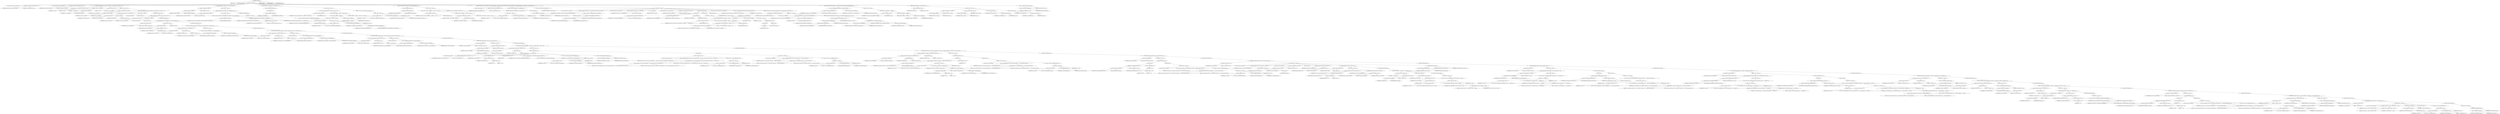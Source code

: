 digraph "processArgs" {  
"467" [label = <(METHOD,processArgs)<SUB>301</SUB>> ]
"16" [label = <(PARAM,this)<SUB>301</SUB>> ]
"468" [label = <(PARAM,String[] args)<SUB>301</SUB>> ]
"469" [label = <(BLOCK,&lt;empty&gt;,&lt;empty&gt;)<SUB>301</SUB>> ]
"470" [label = <(LOCAL,String searchForThis: java.lang.String)> ]
"471" [label = <(&lt;operator&gt;.assignment,String searchForThis = null)<SUB>302</SUB>> ]
"472" [label = <(IDENTIFIER,searchForThis,String searchForThis = null)<SUB>302</SUB>> ]
"473" [label = <(LITERAL,null,String searchForThis = null)<SUB>302</SUB>> ]
"14" [label = <(LOCAL,PrintStream logTo: java.io.PrintStream)> ]
"474" [label = <(&lt;operator&gt;.assignment,PrintStream logTo = null)<SUB>303</SUB>> ]
"475" [label = <(IDENTIFIER,logTo,PrintStream logTo = null)<SUB>303</SUB>> ]
"476" [label = <(LITERAL,null,PrintStream logTo = null)<SUB>303</SUB>> ]
"477" [label = <(CONTROL_STRUCTURE,for (int i = 0; Some(i &lt; args.length); i++),for (int i = 0; Some(i &lt; args.length); i++))<SUB>307</SUB>> ]
"478" [label = <(LOCAL,int i: int)> ]
"479" [label = <(&lt;operator&gt;.assignment,int i = 0)<SUB>307</SUB>> ]
"480" [label = <(IDENTIFIER,i,int i = 0)<SUB>307</SUB>> ]
"481" [label = <(LITERAL,0,int i = 0)<SUB>307</SUB>> ]
"482" [label = <(&lt;operator&gt;.lessThan,i &lt; args.length)<SUB>307</SUB>> ]
"483" [label = <(IDENTIFIER,i,i &lt; args.length)<SUB>307</SUB>> ]
"484" [label = <(&lt;operator&gt;.fieldAccess,args.length)<SUB>307</SUB>> ]
"485" [label = <(IDENTIFIER,args,i &lt; args.length)<SUB>307</SUB>> ]
"486" [label = <(FIELD_IDENTIFIER,length,length)<SUB>307</SUB>> ]
"487" [label = <(&lt;operator&gt;.postIncrement,i++)<SUB>307</SUB>> ]
"488" [label = <(IDENTIFIER,i,i++)<SUB>307</SUB>> ]
"489" [label = <(BLOCK,&lt;empty&gt;,&lt;empty&gt;)<SUB>307</SUB>> ]
"490" [label = <(LOCAL,String arg: java.lang.String)> ]
"491" [label = <(&lt;operator&gt;.assignment,String arg = args[i])<SUB>308</SUB>> ]
"492" [label = <(IDENTIFIER,arg,String arg = args[i])<SUB>308</SUB>> ]
"493" [label = <(&lt;operator&gt;.indexAccess,args[i])<SUB>308</SUB>> ]
"494" [label = <(IDENTIFIER,args,String arg = args[i])<SUB>308</SUB>> ]
"495" [label = <(IDENTIFIER,i,String arg = args[i])<SUB>308</SUB>> ]
"496" [label = <(CONTROL_STRUCTURE,if (arg.equals(&quot;-help&quot;) || arg.equals(&quot;-h&quot;)),if (arg.equals(&quot;-help&quot;) || arg.equals(&quot;-h&quot;)))<SUB>310</SUB>> ]
"497" [label = <(&lt;operator&gt;.logicalOr,arg.equals(&quot;-help&quot;) || arg.equals(&quot;-h&quot;))<SUB>310</SUB>> ]
"498" [label = <(equals,arg.equals(&quot;-help&quot;))<SUB>310</SUB>> ]
"499" [label = <(IDENTIFIER,arg,arg.equals(&quot;-help&quot;))<SUB>310</SUB>> ]
"500" [label = <(LITERAL,&quot;-help&quot;,arg.equals(&quot;-help&quot;))<SUB>310</SUB>> ]
"501" [label = <(equals,arg.equals(&quot;-h&quot;))<SUB>310</SUB>> ]
"502" [label = <(IDENTIFIER,arg,arg.equals(&quot;-h&quot;))<SUB>310</SUB>> ]
"503" [label = <(LITERAL,&quot;-h&quot;,arg.equals(&quot;-h&quot;))<SUB>310</SUB>> ]
"504" [label = <(BLOCK,&lt;empty&gt;,&lt;empty&gt;)<SUB>310</SUB>> ]
"505" [label = <(printUsage,printUsage())<SUB>311</SUB>> ]
"506" [label = <(RETURN,return;,return;)<SUB>312</SUB>> ]
"507" [label = <(CONTROL_STRUCTURE,else,else)<SUB>313</SUB>> ]
"508" [label = <(CONTROL_STRUCTURE,if (arg.equals(&quot;-version&quot;)),if (arg.equals(&quot;-version&quot;)))<SUB>313</SUB>> ]
"509" [label = <(equals,arg.equals(&quot;-version&quot;))<SUB>313</SUB>> ]
"510" [label = <(IDENTIFIER,arg,arg.equals(&quot;-version&quot;))<SUB>313</SUB>> ]
"511" [label = <(LITERAL,&quot;-version&quot;,arg.equals(&quot;-version&quot;))<SUB>313</SUB>> ]
"512" [label = <(BLOCK,&lt;empty&gt;,&lt;empty&gt;)<SUB>313</SUB>> ]
"513" [label = <(printVersion,printVersion())<SUB>314</SUB>> ]
"514" [label = <(RETURN,return;,return;)<SUB>315</SUB>> ]
"515" [label = <(CONTROL_STRUCTURE,else,else)<SUB>316</SUB>> ]
"516" [label = <(CONTROL_STRUCTURE,if (arg.equals(&quot;-diagnostics&quot;)),if (arg.equals(&quot;-diagnostics&quot;)))<SUB>316</SUB>> ]
"517" [label = <(equals,arg.equals(&quot;-diagnostics&quot;))<SUB>316</SUB>> ]
"518" [label = <(IDENTIFIER,arg,arg.equals(&quot;-diagnostics&quot;))<SUB>316</SUB>> ]
"519" [label = <(LITERAL,&quot;-diagnostics&quot;,arg.equals(&quot;-diagnostics&quot;))<SUB>316</SUB>> ]
"520" [label = <(BLOCK,&lt;empty&gt;,&lt;empty&gt;)<SUB>316</SUB>> ]
"521" [label = <(doReport,doReport(System.out))<SUB>317</SUB>> ]
"522" [label = <(IDENTIFIER,Diagnostics,doReport(System.out))<SUB>317</SUB>> ]
"523" [label = <(&lt;operator&gt;.fieldAccess,System.out)<SUB>317</SUB>> ]
"524" [label = <(IDENTIFIER,System,doReport(System.out))<SUB>317</SUB>> ]
"525" [label = <(FIELD_IDENTIFIER,out,out)<SUB>317</SUB>> ]
"526" [label = <(RETURN,return;,return;)<SUB>318</SUB>> ]
"527" [label = <(CONTROL_STRUCTURE,else,else)<SUB>319</SUB>> ]
"528" [label = <(CONTROL_STRUCTURE,if (arg.equals(&quot;-quiet&quot;) || arg.equals(&quot;-q&quot;)),if (arg.equals(&quot;-quiet&quot;) || arg.equals(&quot;-q&quot;)))<SUB>319</SUB>> ]
"529" [label = <(&lt;operator&gt;.logicalOr,arg.equals(&quot;-quiet&quot;) || arg.equals(&quot;-q&quot;))<SUB>319</SUB>> ]
"530" [label = <(equals,arg.equals(&quot;-quiet&quot;))<SUB>319</SUB>> ]
"531" [label = <(IDENTIFIER,arg,arg.equals(&quot;-quiet&quot;))<SUB>319</SUB>> ]
"532" [label = <(LITERAL,&quot;-quiet&quot;,arg.equals(&quot;-quiet&quot;))<SUB>319</SUB>> ]
"533" [label = <(equals,arg.equals(&quot;-q&quot;))<SUB>319</SUB>> ]
"534" [label = <(IDENTIFIER,arg,arg.equals(&quot;-q&quot;))<SUB>319</SUB>> ]
"535" [label = <(LITERAL,&quot;-q&quot;,arg.equals(&quot;-q&quot;))<SUB>319</SUB>> ]
"536" [label = <(BLOCK,&lt;empty&gt;,&lt;empty&gt;)<SUB>319</SUB>> ]
"537" [label = <(&lt;operator&gt;.assignment,this.msgOutputLevel = Project.MSG_WARN)<SUB>320</SUB>> ]
"538" [label = <(&lt;operator&gt;.fieldAccess,this.msgOutputLevel)<SUB>320</SUB>> ]
"539" [label = <(IDENTIFIER,this,this.msgOutputLevel = Project.MSG_WARN)<SUB>320</SUB>> ]
"540" [label = <(FIELD_IDENTIFIER,msgOutputLevel,msgOutputLevel)<SUB>320</SUB>> ]
"541" [label = <(&lt;operator&gt;.fieldAccess,Project.MSG_WARN)<SUB>320</SUB>> ]
"542" [label = <(IDENTIFIER,Project,this.msgOutputLevel = Project.MSG_WARN)<SUB>320</SUB>> ]
"543" [label = <(FIELD_IDENTIFIER,MSG_WARN,MSG_WARN)<SUB>320</SUB>> ]
"544" [label = <(CONTROL_STRUCTURE,else,else)<SUB>321</SUB>> ]
"545" [label = <(CONTROL_STRUCTURE,if (arg.equals(&quot;-verbose&quot;) || arg.equals(&quot;-v&quot;)),if (arg.equals(&quot;-verbose&quot;) || arg.equals(&quot;-v&quot;)))<SUB>321</SUB>> ]
"546" [label = <(&lt;operator&gt;.logicalOr,arg.equals(&quot;-verbose&quot;) || arg.equals(&quot;-v&quot;))<SUB>321</SUB>> ]
"547" [label = <(equals,arg.equals(&quot;-verbose&quot;))<SUB>321</SUB>> ]
"548" [label = <(IDENTIFIER,arg,arg.equals(&quot;-verbose&quot;))<SUB>321</SUB>> ]
"549" [label = <(LITERAL,&quot;-verbose&quot;,arg.equals(&quot;-verbose&quot;))<SUB>321</SUB>> ]
"550" [label = <(equals,arg.equals(&quot;-v&quot;))<SUB>321</SUB>> ]
"551" [label = <(IDENTIFIER,arg,arg.equals(&quot;-v&quot;))<SUB>321</SUB>> ]
"552" [label = <(LITERAL,&quot;-v&quot;,arg.equals(&quot;-v&quot;))<SUB>321</SUB>> ]
"553" [label = <(BLOCK,&lt;empty&gt;,&lt;empty&gt;)<SUB>321</SUB>> ]
"554" [label = <(printVersion,printVersion())<SUB>322</SUB>> ]
"555" [label = <(&lt;operator&gt;.assignment,this.msgOutputLevel = Project.MSG_VERBOSE)<SUB>323</SUB>> ]
"556" [label = <(&lt;operator&gt;.fieldAccess,this.msgOutputLevel)<SUB>323</SUB>> ]
"557" [label = <(IDENTIFIER,this,this.msgOutputLevel = Project.MSG_VERBOSE)<SUB>323</SUB>> ]
"558" [label = <(FIELD_IDENTIFIER,msgOutputLevel,msgOutputLevel)<SUB>323</SUB>> ]
"559" [label = <(&lt;operator&gt;.fieldAccess,Project.MSG_VERBOSE)<SUB>323</SUB>> ]
"560" [label = <(IDENTIFIER,Project,this.msgOutputLevel = Project.MSG_VERBOSE)<SUB>323</SUB>> ]
"561" [label = <(FIELD_IDENTIFIER,MSG_VERBOSE,MSG_VERBOSE)<SUB>323</SUB>> ]
"562" [label = <(CONTROL_STRUCTURE,else,else)<SUB>324</SUB>> ]
"563" [label = <(CONTROL_STRUCTURE,if (arg.equals(&quot;-debug&quot;) || arg.equals(&quot;-d&quot;)),if (arg.equals(&quot;-debug&quot;) || arg.equals(&quot;-d&quot;)))<SUB>324</SUB>> ]
"564" [label = <(&lt;operator&gt;.logicalOr,arg.equals(&quot;-debug&quot;) || arg.equals(&quot;-d&quot;))<SUB>324</SUB>> ]
"565" [label = <(equals,arg.equals(&quot;-debug&quot;))<SUB>324</SUB>> ]
"566" [label = <(IDENTIFIER,arg,arg.equals(&quot;-debug&quot;))<SUB>324</SUB>> ]
"567" [label = <(LITERAL,&quot;-debug&quot;,arg.equals(&quot;-debug&quot;))<SUB>324</SUB>> ]
"568" [label = <(equals,arg.equals(&quot;-d&quot;))<SUB>324</SUB>> ]
"569" [label = <(IDENTIFIER,arg,arg.equals(&quot;-d&quot;))<SUB>324</SUB>> ]
"570" [label = <(LITERAL,&quot;-d&quot;,arg.equals(&quot;-d&quot;))<SUB>324</SUB>> ]
"571" [label = <(BLOCK,&lt;empty&gt;,&lt;empty&gt;)<SUB>324</SUB>> ]
"572" [label = <(printVersion,printVersion())<SUB>325</SUB>> ]
"573" [label = <(&lt;operator&gt;.assignment,this.msgOutputLevel = Project.MSG_DEBUG)<SUB>326</SUB>> ]
"574" [label = <(&lt;operator&gt;.fieldAccess,this.msgOutputLevel)<SUB>326</SUB>> ]
"575" [label = <(IDENTIFIER,this,this.msgOutputLevel = Project.MSG_DEBUG)<SUB>326</SUB>> ]
"576" [label = <(FIELD_IDENTIFIER,msgOutputLevel,msgOutputLevel)<SUB>326</SUB>> ]
"577" [label = <(&lt;operator&gt;.fieldAccess,Project.MSG_DEBUG)<SUB>326</SUB>> ]
"578" [label = <(IDENTIFIER,Project,this.msgOutputLevel = Project.MSG_DEBUG)<SUB>326</SUB>> ]
"579" [label = <(FIELD_IDENTIFIER,MSG_DEBUG,MSG_DEBUG)<SUB>326</SUB>> ]
"580" [label = <(CONTROL_STRUCTURE,else,else)<SUB>327</SUB>> ]
"581" [label = <(CONTROL_STRUCTURE,if (arg.equals(&quot;-noinput&quot;)),if (arg.equals(&quot;-noinput&quot;)))<SUB>327</SUB>> ]
"582" [label = <(equals,arg.equals(&quot;-noinput&quot;))<SUB>327</SUB>> ]
"583" [label = <(IDENTIFIER,arg,arg.equals(&quot;-noinput&quot;))<SUB>327</SUB>> ]
"584" [label = <(LITERAL,&quot;-noinput&quot;,arg.equals(&quot;-noinput&quot;))<SUB>327</SUB>> ]
"585" [label = <(BLOCK,&lt;empty&gt;,&lt;empty&gt;)<SUB>327</SUB>> ]
"586" [label = <(&lt;operator&gt;.assignment,this.allowInput = false)<SUB>328</SUB>> ]
"587" [label = <(&lt;operator&gt;.fieldAccess,this.allowInput)<SUB>328</SUB>> ]
"588" [label = <(IDENTIFIER,this,this.allowInput = false)<SUB>328</SUB>> ]
"589" [label = <(FIELD_IDENTIFIER,allowInput,allowInput)<SUB>328</SUB>> ]
"590" [label = <(LITERAL,false,this.allowInput = false)<SUB>328</SUB>> ]
"591" [label = <(CONTROL_STRUCTURE,else,else)<SUB>329</SUB>> ]
"592" [label = <(CONTROL_STRUCTURE,if (arg.equals(&quot;-logfile&quot;) || arg.equals(&quot;-l&quot;)),if (arg.equals(&quot;-logfile&quot;) || arg.equals(&quot;-l&quot;)))<SUB>329</SUB>> ]
"593" [label = <(&lt;operator&gt;.logicalOr,arg.equals(&quot;-logfile&quot;) || arg.equals(&quot;-l&quot;))<SUB>329</SUB>> ]
"594" [label = <(equals,arg.equals(&quot;-logfile&quot;))<SUB>329</SUB>> ]
"595" [label = <(IDENTIFIER,arg,arg.equals(&quot;-logfile&quot;))<SUB>329</SUB>> ]
"596" [label = <(LITERAL,&quot;-logfile&quot;,arg.equals(&quot;-logfile&quot;))<SUB>329</SUB>> ]
"597" [label = <(equals,arg.equals(&quot;-l&quot;))<SUB>329</SUB>> ]
"598" [label = <(IDENTIFIER,arg,arg.equals(&quot;-l&quot;))<SUB>329</SUB>> ]
"599" [label = <(LITERAL,&quot;-l&quot;,arg.equals(&quot;-l&quot;))<SUB>329</SUB>> ]
"600" [label = <(BLOCK,&lt;empty&gt;,&lt;empty&gt;)<SUB>329</SUB>> ]
"601" [label = <(CONTROL_STRUCTURE,try,try)<SUB>330</SUB>> ]
"602" [label = <(BLOCK,try,try)<SUB>330</SUB>> ]
"12" [label = <(LOCAL,File logFile: java.io.File)> ]
"603" [label = <(&lt;operator&gt;.assignment,File logFile = new File(args[i + 1]))<SUB>331</SUB>> ]
"604" [label = <(IDENTIFIER,logFile,File logFile = new File(args[i + 1]))<SUB>331</SUB>> ]
"605" [label = <(&lt;operator&gt;.alloc,new File(args[i + 1]))<SUB>331</SUB>> ]
"606" [label = <(&lt;init&gt;,new File(args[i + 1]))<SUB>331</SUB>> ]
"11" [label = <(IDENTIFIER,logFile,new File(args[i + 1]))<SUB>331</SUB>> ]
"607" [label = <(&lt;operator&gt;.indexAccess,args[i + 1])<SUB>331</SUB>> ]
"608" [label = <(IDENTIFIER,args,new File(args[i + 1]))<SUB>331</SUB>> ]
"609" [label = <(&lt;operator&gt;.addition,i + 1)<SUB>331</SUB>> ]
"610" [label = <(IDENTIFIER,i,i + 1)<SUB>331</SUB>> ]
"611" [label = <(LITERAL,1,i + 1)<SUB>331</SUB>> ]
"612" [label = <(&lt;operator&gt;.postIncrement,i++)<SUB>332</SUB>> ]
"613" [label = <(IDENTIFIER,i,i++)<SUB>332</SUB>> ]
"614" [label = <(&lt;operator&gt;.assignment,logTo = new PrintStream(new FileOutputStream(logFile)))<SUB>333</SUB>> ]
"615" [label = <(IDENTIFIER,logTo,logTo = new PrintStream(new FileOutputStream(logFile)))<SUB>333</SUB>> ]
"616" [label = <(&lt;operator&gt;.alloc,new PrintStream(new FileOutputStream(logFile)))<SUB>333</SUB>> ]
"617" [label = <(&lt;init&gt;,new PrintStream(new FileOutputStream(logFile)))<SUB>333</SUB>> ]
"13" [label = <(IDENTIFIER,logTo,new PrintStream(new FileOutputStream(logFile)))<SUB>333</SUB>> ]
"618" [label = <(BLOCK,&lt;empty&gt;,&lt;empty&gt;)<SUB>333</SUB>> ]
"619" [label = <(&lt;operator&gt;.assignment,&lt;empty&gt;)> ]
"620" [label = <(IDENTIFIER,$obj6,&lt;empty&gt;)> ]
"621" [label = <(&lt;operator&gt;.alloc,new FileOutputStream(logFile))<SUB>333</SUB>> ]
"622" [label = <(&lt;init&gt;,new FileOutputStream(logFile))<SUB>333</SUB>> ]
"623" [label = <(IDENTIFIER,$obj6,new FileOutputStream(logFile))> ]
"624" [label = <(IDENTIFIER,logFile,new FileOutputStream(logFile))<SUB>333</SUB>> ]
"625" [label = <(IDENTIFIER,$obj6,&lt;empty&gt;)> ]
"626" [label = <(&lt;operator&gt;.assignment,Main.isLogFileUsed = true)<SUB>334</SUB>> ]
"627" [label = <(&lt;operator&gt;.fieldAccess,Main.isLogFileUsed)<SUB>334</SUB>> ]
"628" [label = <(IDENTIFIER,Main,Main.isLogFileUsed = true)<SUB>334</SUB>> ]
"629" [label = <(FIELD_IDENTIFIER,isLogFileUsed,isLogFileUsed)<SUB>334</SUB>> ]
"630" [label = <(LITERAL,true,Main.isLogFileUsed = true)<SUB>334</SUB>> ]
"631" [label = <(BLOCK,catch,catch)> ]
"632" [label = <(BLOCK,&lt;empty&gt;,&lt;empty&gt;)<SUB>335</SUB>> ]
"633" [label = <(LOCAL,String msg: java.lang.String)> ]
"634" [label = <(&lt;operator&gt;.assignment,String msg = &quot;Cannot write on the specified log file. &quot; + &quot;Make sure the path exists and you have write &quot; + &quot;permissions.&quot;)<SUB>336</SUB>> ]
"635" [label = <(IDENTIFIER,msg,String msg = &quot;Cannot write on the specified log file. &quot; + &quot;Make sure the path exists and you have write &quot; + &quot;permissions.&quot;)<SUB>336</SUB>> ]
"636" [label = <(&lt;operator&gt;.addition,&quot;Cannot write on the specified log file. &quot; + &quot;Make sure the path exists and you have write &quot; + &quot;permissions.&quot;)<SUB>336</SUB>> ]
"637" [label = <(&lt;operator&gt;.addition,&quot;Cannot write on the specified log file. &quot; + &quot;Make sure the path exists and you have write &quot;)<SUB>336</SUB>> ]
"638" [label = <(LITERAL,&quot;Cannot write on the specified log file. &quot;,&quot;Cannot write on the specified log file. &quot; + &quot;Make sure the path exists and you have write &quot;)<SUB>336</SUB>> ]
"639" [label = <(LITERAL,&quot;Make sure the path exists and you have write &quot;,&quot;Cannot write on the specified log file. &quot; + &quot;Make sure the path exists and you have write &quot;)<SUB>337</SUB>> ]
"640" [label = <(LITERAL,&quot;permissions.&quot;,&quot;Cannot write on the specified log file. &quot; + &quot;Make sure the path exists and you have write &quot; + &quot;permissions.&quot;)<SUB>338</SUB>> ]
"641" [label = <(&lt;operator&gt;.throw,throw new BuildException(msg);)<SUB>339</SUB>> ]
"642" [label = <(BLOCK,&lt;empty&gt;,&lt;empty&gt;)<SUB>339</SUB>> ]
"643" [label = <(&lt;operator&gt;.assignment,&lt;empty&gt;)> ]
"644" [label = <(IDENTIFIER,$obj8,&lt;empty&gt;)> ]
"645" [label = <(&lt;operator&gt;.alloc,new BuildException(msg))<SUB>339</SUB>> ]
"646" [label = <(&lt;init&gt;,new BuildException(msg))<SUB>339</SUB>> ]
"647" [label = <(IDENTIFIER,$obj8,new BuildException(msg))> ]
"648" [label = <(IDENTIFIER,msg,new BuildException(msg))<SUB>339</SUB>> ]
"649" [label = <(IDENTIFIER,$obj8,&lt;empty&gt;)> ]
"650" [label = <(BLOCK,&lt;empty&gt;,&lt;empty&gt;)<SUB>340</SUB>> ]
"651" [label = <(LOCAL,String msg: java.lang.String)> ]
"652" [label = <(&lt;operator&gt;.assignment,String msg = &quot;You must specify a log file when &quot; + &quot;using the -log argument&quot;)<SUB>341</SUB>> ]
"653" [label = <(IDENTIFIER,msg,String msg = &quot;You must specify a log file when &quot; + &quot;using the -log argument&quot;)<SUB>341</SUB>> ]
"654" [label = <(&lt;operator&gt;.addition,&quot;You must specify a log file when &quot; + &quot;using the -log argument&quot;)<SUB>341</SUB>> ]
"655" [label = <(LITERAL,&quot;You must specify a log file when &quot;,&quot;You must specify a log file when &quot; + &quot;using the -log argument&quot;)<SUB>341</SUB>> ]
"656" [label = <(LITERAL,&quot;using the -log argument&quot;,&quot;You must specify a log file when &quot; + &quot;using the -log argument&quot;)<SUB>342</SUB>> ]
"657" [label = <(&lt;operator&gt;.throw,throw new BuildException(msg);)<SUB>343</SUB>> ]
"658" [label = <(BLOCK,&lt;empty&gt;,&lt;empty&gt;)<SUB>343</SUB>> ]
"659" [label = <(&lt;operator&gt;.assignment,&lt;empty&gt;)> ]
"660" [label = <(IDENTIFIER,$obj9,&lt;empty&gt;)> ]
"661" [label = <(&lt;operator&gt;.alloc,new BuildException(msg))<SUB>343</SUB>> ]
"662" [label = <(&lt;init&gt;,new BuildException(msg))<SUB>343</SUB>> ]
"663" [label = <(IDENTIFIER,$obj9,new BuildException(msg))> ]
"664" [label = <(IDENTIFIER,msg,new BuildException(msg))<SUB>343</SUB>> ]
"665" [label = <(IDENTIFIER,$obj9,&lt;empty&gt;)> ]
"666" [label = <(CONTROL_STRUCTURE,else,else)<SUB>345</SUB>> ]
"667" [label = <(CONTROL_STRUCTURE,if (arg.equals(&quot;-buildfile&quot;) || arg.equals(&quot;-file&quot;) || arg.equals(&quot;-f&quot;)),if (arg.equals(&quot;-buildfile&quot;) || arg.equals(&quot;-file&quot;) || arg.equals(&quot;-f&quot;)))<SUB>345</SUB>> ]
"668" [label = <(&lt;operator&gt;.logicalOr,arg.equals(&quot;-buildfile&quot;) || arg.equals(&quot;-file&quot;) || arg.equals(&quot;-f&quot;))<SUB>345</SUB>> ]
"669" [label = <(&lt;operator&gt;.logicalOr,arg.equals(&quot;-buildfile&quot;) || arg.equals(&quot;-file&quot;))<SUB>345</SUB>> ]
"670" [label = <(equals,arg.equals(&quot;-buildfile&quot;))<SUB>345</SUB>> ]
"671" [label = <(IDENTIFIER,arg,arg.equals(&quot;-buildfile&quot;))<SUB>345</SUB>> ]
"672" [label = <(LITERAL,&quot;-buildfile&quot;,arg.equals(&quot;-buildfile&quot;))<SUB>345</SUB>> ]
"673" [label = <(equals,arg.equals(&quot;-file&quot;))<SUB>345</SUB>> ]
"674" [label = <(IDENTIFIER,arg,arg.equals(&quot;-file&quot;))<SUB>345</SUB>> ]
"675" [label = <(LITERAL,&quot;-file&quot;,arg.equals(&quot;-file&quot;))<SUB>345</SUB>> ]
"676" [label = <(equals,arg.equals(&quot;-f&quot;))<SUB>346</SUB>> ]
"677" [label = <(IDENTIFIER,arg,arg.equals(&quot;-f&quot;))<SUB>346</SUB>> ]
"678" [label = <(LITERAL,&quot;-f&quot;,arg.equals(&quot;-f&quot;))<SUB>346</SUB>> ]
"679" [label = <(BLOCK,&lt;empty&gt;,&lt;empty&gt;)<SUB>346</SUB>> ]
"680" [label = <(CONTROL_STRUCTURE,try,try)<SUB>347</SUB>> ]
"681" [label = <(BLOCK,try,try)<SUB>347</SUB>> ]
"682" [label = <(&lt;operator&gt;.assignment,this.buildFile = new File(args[i + 1].replace('/', File.separatorChar)))<SUB>348</SUB>> ]
"683" [label = <(&lt;operator&gt;.fieldAccess,this.buildFile)<SUB>348</SUB>> ]
"684" [label = <(IDENTIFIER,this,this.buildFile = new File(args[i + 1].replace('/', File.separatorChar)))<SUB>348</SUB>> ]
"685" [label = <(FIELD_IDENTIFIER,buildFile,buildFile)<SUB>348</SUB>> ]
"686" [label = <(BLOCK,&lt;empty&gt;,&lt;empty&gt;)<SUB>348</SUB>> ]
"687" [label = <(&lt;operator&gt;.assignment,&lt;empty&gt;)> ]
"688" [label = <(IDENTIFIER,$obj10,&lt;empty&gt;)> ]
"689" [label = <(&lt;operator&gt;.alloc,new File(args[i + 1].replace('/', File.separatorChar)))<SUB>348</SUB>> ]
"690" [label = <(&lt;init&gt;,new File(args[i + 1].replace('/', File.separatorChar)))<SUB>348</SUB>> ]
"691" [label = <(IDENTIFIER,$obj10,new File(args[i + 1].replace('/', File.separatorChar)))> ]
"692" [label = <(replace,this.replace('/', File.separatorChar))<SUB>348</SUB>> ]
"693" [label = <(&lt;operator&gt;.indexAccess,args[i + 1])<SUB>348</SUB>> ]
"694" [label = <(IDENTIFIER,args,this.replace('/', File.separatorChar))<SUB>348</SUB>> ]
"695" [label = <(&lt;operator&gt;.addition,i + 1)<SUB>348</SUB>> ]
"696" [label = <(IDENTIFIER,i,i + 1)<SUB>348</SUB>> ]
"697" [label = <(LITERAL,1,i + 1)<SUB>348</SUB>> ]
"698" [label = <(LITERAL,'/',this.replace('/', File.separatorChar))<SUB>348</SUB>> ]
"699" [label = <(&lt;operator&gt;.fieldAccess,File.separatorChar)<SUB>348</SUB>> ]
"700" [label = <(IDENTIFIER,File,this.replace('/', File.separatorChar))<SUB>348</SUB>> ]
"701" [label = <(FIELD_IDENTIFIER,separatorChar,separatorChar)<SUB>348</SUB>> ]
"702" [label = <(IDENTIFIER,$obj10,&lt;empty&gt;)> ]
"703" [label = <(&lt;operator&gt;.postIncrement,i++)<SUB>349</SUB>> ]
"704" [label = <(IDENTIFIER,i,i++)<SUB>349</SUB>> ]
"705" [label = <(BLOCK,catch,catch)> ]
"706" [label = <(BLOCK,&lt;empty&gt;,&lt;empty&gt;)<SUB>350</SUB>> ]
"707" [label = <(LOCAL,String msg: java.lang.String)> ]
"708" [label = <(&lt;operator&gt;.assignment,String msg = &quot;You must specify a buildfile when &quot; + &quot;using the -buildfile argument&quot;)<SUB>351</SUB>> ]
"709" [label = <(IDENTIFIER,msg,String msg = &quot;You must specify a buildfile when &quot; + &quot;using the -buildfile argument&quot;)<SUB>351</SUB>> ]
"710" [label = <(&lt;operator&gt;.addition,&quot;You must specify a buildfile when &quot; + &quot;using the -buildfile argument&quot;)<SUB>351</SUB>> ]
"711" [label = <(LITERAL,&quot;You must specify a buildfile when &quot;,&quot;You must specify a buildfile when &quot; + &quot;using the -buildfile argument&quot;)<SUB>351</SUB>> ]
"712" [label = <(LITERAL,&quot;using the -buildfile argument&quot;,&quot;You must specify a buildfile when &quot; + &quot;using the -buildfile argument&quot;)<SUB>352</SUB>> ]
"713" [label = <(&lt;operator&gt;.throw,throw new BuildException(msg);)<SUB>353</SUB>> ]
"714" [label = <(BLOCK,&lt;empty&gt;,&lt;empty&gt;)<SUB>353</SUB>> ]
"715" [label = <(&lt;operator&gt;.assignment,&lt;empty&gt;)> ]
"716" [label = <(IDENTIFIER,$obj11,&lt;empty&gt;)> ]
"717" [label = <(&lt;operator&gt;.alloc,new BuildException(msg))<SUB>353</SUB>> ]
"718" [label = <(&lt;init&gt;,new BuildException(msg))<SUB>353</SUB>> ]
"719" [label = <(IDENTIFIER,$obj11,new BuildException(msg))> ]
"720" [label = <(IDENTIFIER,msg,new BuildException(msg))<SUB>353</SUB>> ]
"721" [label = <(IDENTIFIER,$obj11,&lt;empty&gt;)> ]
"722" [label = <(CONTROL_STRUCTURE,else,else)<SUB>355</SUB>> ]
"723" [label = <(CONTROL_STRUCTURE,if (arg.equals(&quot;-listener&quot;)),if (arg.equals(&quot;-listener&quot;)))<SUB>355</SUB>> ]
"724" [label = <(equals,arg.equals(&quot;-listener&quot;))<SUB>355</SUB>> ]
"725" [label = <(IDENTIFIER,arg,arg.equals(&quot;-listener&quot;))<SUB>355</SUB>> ]
"726" [label = <(LITERAL,&quot;-listener&quot;,arg.equals(&quot;-listener&quot;))<SUB>355</SUB>> ]
"727" [label = <(BLOCK,&lt;empty&gt;,&lt;empty&gt;)<SUB>355</SUB>> ]
"728" [label = <(CONTROL_STRUCTURE,try,try)<SUB>356</SUB>> ]
"729" [label = <(BLOCK,try,try)<SUB>356</SUB>> ]
"730" [label = <(addElement,listeners.addElement(args[i + 1]))<SUB>357</SUB>> ]
"731" [label = <(&lt;operator&gt;.fieldAccess,this.listeners)<SUB>357</SUB>> ]
"732" [label = <(IDENTIFIER,this,listeners.addElement(args[i + 1]))<SUB>357</SUB>> ]
"733" [label = <(FIELD_IDENTIFIER,listeners,listeners)<SUB>357</SUB>> ]
"734" [label = <(&lt;operator&gt;.indexAccess,args[i + 1])<SUB>357</SUB>> ]
"735" [label = <(IDENTIFIER,args,listeners.addElement(args[i + 1]))<SUB>357</SUB>> ]
"736" [label = <(&lt;operator&gt;.addition,i + 1)<SUB>357</SUB>> ]
"737" [label = <(IDENTIFIER,i,i + 1)<SUB>357</SUB>> ]
"738" [label = <(LITERAL,1,i + 1)<SUB>357</SUB>> ]
"739" [label = <(&lt;operator&gt;.postIncrement,i++)<SUB>358</SUB>> ]
"740" [label = <(IDENTIFIER,i,i++)<SUB>358</SUB>> ]
"741" [label = <(BLOCK,catch,catch)> ]
"742" [label = <(BLOCK,&lt;empty&gt;,&lt;empty&gt;)<SUB>359</SUB>> ]
"743" [label = <(LOCAL,String msg: java.lang.String)> ]
"744" [label = <(&lt;operator&gt;.assignment,String msg = &quot;You must specify a classname when &quot; + &quot;using the -listener argument&quot;)<SUB>360</SUB>> ]
"745" [label = <(IDENTIFIER,msg,String msg = &quot;You must specify a classname when &quot; + &quot;using the -listener argument&quot;)<SUB>360</SUB>> ]
"746" [label = <(&lt;operator&gt;.addition,&quot;You must specify a classname when &quot; + &quot;using the -listener argument&quot;)<SUB>360</SUB>> ]
"747" [label = <(LITERAL,&quot;You must specify a classname when &quot;,&quot;You must specify a classname when &quot; + &quot;using the -listener argument&quot;)<SUB>360</SUB>> ]
"748" [label = <(LITERAL,&quot;using the -listener argument&quot;,&quot;You must specify a classname when &quot; + &quot;using the -listener argument&quot;)<SUB>361</SUB>> ]
"749" [label = <(&lt;operator&gt;.throw,throw new BuildException(msg);)<SUB>362</SUB>> ]
"750" [label = <(BLOCK,&lt;empty&gt;,&lt;empty&gt;)<SUB>362</SUB>> ]
"751" [label = <(&lt;operator&gt;.assignment,&lt;empty&gt;)> ]
"752" [label = <(IDENTIFIER,$obj12,&lt;empty&gt;)> ]
"753" [label = <(&lt;operator&gt;.alloc,new BuildException(msg))<SUB>362</SUB>> ]
"754" [label = <(&lt;init&gt;,new BuildException(msg))<SUB>362</SUB>> ]
"755" [label = <(IDENTIFIER,$obj12,new BuildException(msg))> ]
"756" [label = <(IDENTIFIER,msg,new BuildException(msg))<SUB>362</SUB>> ]
"757" [label = <(IDENTIFIER,$obj12,&lt;empty&gt;)> ]
"758" [label = <(CONTROL_STRUCTURE,else,else)<SUB>364</SUB>> ]
"759" [label = <(CONTROL_STRUCTURE,if (arg.startsWith(&quot;-D&quot;)),if (arg.startsWith(&quot;-D&quot;)))<SUB>364</SUB>> ]
"760" [label = <(startsWith,arg.startsWith(&quot;-D&quot;))<SUB>364</SUB>> ]
"761" [label = <(IDENTIFIER,arg,arg.startsWith(&quot;-D&quot;))<SUB>364</SUB>> ]
"762" [label = <(LITERAL,&quot;-D&quot;,arg.startsWith(&quot;-D&quot;))<SUB>364</SUB>> ]
"763" [label = <(BLOCK,&lt;empty&gt;,&lt;empty&gt;)<SUB>364</SUB>> ]
"764" [label = <(LOCAL,String name: java.lang.String)> ]
"765" [label = <(&lt;operator&gt;.assignment,String name = arg.substring(2, arg.length()))<SUB>377</SUB>> ]
"766" [label = <(IDENTIFIER,name,String name = arg.substring(2, arg.length()))<SUB>377</SUB>> ]
"767" [label = <(substring,arg.substring(2, arg.length()))<SUB>377</SUB>> ]
"768" [label = <(IDENTIFIER,arg,arg.substring(2, arg.length()))<SUB>377</SUB>> ]
"769" [label = <(LITERAL,2,arg.substring(2, arg.length()))<SUB>377</SUB>> ]
"770" [label = <(length,arg.length())<SUB>377</SUB>> ]
"771" [label = <(IDENTIFIER,arg,arg.length())<SUB>377</SUB>> ]
"772" [label = <(LOCAL,String value: java.lang.String)> ]
"773" [label = <(&lt;operator&gt;.assignment,String value = null)<SUB>378</SUB>> ]
"774" [label = <(IDENTIFIER,value,String value = null)<SUB>378</SUB>> ]
"775" [label = <(LITERAL,null,String value = null)<SUB>378</SUB>> ]
"776" [label = <(LOCAL,int posEq: int)> ]
"777" [label = <(&lt;operator&gt;.assignment,int posEq = name.indexOf(&quot;=&quot;))<SUB>379</SUB>> ]
"778" [label = <(IDENTIFIER,posEq,int posEq = name.indexOf(&quot;=&quot;))<SUB>379</SUB>> ]
"779" [label = <(indexOf,name.indexOf(&quot;=&quot;))<SUB>379</SUB>> ]
"780" [label = <(IDENTIFIER,name,name.indexOf(&quot;=&quot;))<SUB>379</SUB>> ]
"781" [label = <(LITERAL,&quot;=&quot;,name.indexOf(&quot;=&quot;))<SUB>379</SUB>> ]
"782" [label = <(CONTROL_STRUCTURE,if (posEq &gt; 0),if (posEq &gt; 0))<SUB>380</SUB>> ]
"783" [label = <(&lt;operator&gt;.greaterThan,posEq &gt; 0)<SUB>380</SUB>> ]
"784" [label = <(IDENTIFIER,posEq,posEq &gt; 0)<SUB>380</SUB>> ]
"785" [label = <(LITERAL,0,posEq &gt; 0)<SUB>380</SUB>> ]
"786" [label = <(BLOCK,&lt;empty&gt;,&lt;empty&gt;)<SUB>380</SUB>> ]
"787" [label = <(&lt;operator&gt;.assignment,value = name.substring(posEq + 1))<SUB>381</SUB>> ]
"788" [label = <(IDENTIFIER,value,value = name.substring(posEq + 1))<SUB>381</SUB>> ]
"789" [label = <(substring,name.substring(posEq + 1))<SUB>381</SUB>> ]
"790" [label = <(IDENTIFIER,name,name.substring(posEq + 1))<SUB>381</SUB>> ]
"791" [label = <(&lt;operator&gt;.addition,posEq + 1)<SUB>381</SUB>> ]
"792" [label = <(IDENTIFIER,posEq,posEq + 1)<SUB>381</SUB>> ]
"793" [label = <(LITERAL,1,posEq + 1)<SUB>381</SUB>> ]
"794" [label = <(&lt;operator&gt;.assignment,name = name.substring(0, posEq))<SUB>382</SUB>> ]
"795" [label = <(IDENTIFIER,name,name = name.substring(0, posEq))<SUB>382</SUB>> ]
"796" [label = <(substring,name.substring(0, posEq))<SUB>382</SUB>> ]
"797" [label = <(IDENTIFIER,name,name.substring(0, posEq))<SUB>382</SUB>> ]
"798" [label = <(LITERAL,0,name.substring(0, posEq))<SUB>382</SUB>> ]
"799" [label = <(IDENTIFIER,posEq,name.substring(0, posEq))<SUB>382</SUB>> ]
"800" [label = <(CONTROL_STRUCTURE,else,else)<SUB>383</SUB>> ]
"801" [label = <(CONTROL_STRUCTURE,if (i &lt; args.length - 1),if (i &lt; args.length - 1))<SUB>383</SUB>> ]
"802" [label = <(&lt;operator&gt;.lessThan,i &lt; args.length - 1)<SUB>383</SUB>> ]
"803" [label = <(IDENTIFIER,i,i &lt; args.length - 1)<SUB>383</SUB>> ]
"804" [label = <(&lt;operator&gt;.subtraction,args.length - 1)<SUB>383</SUB>> ]
"805" [label = <(&lt;operator&gt;.fieldAccess,args.length)<SUB>383</SUB>> ]
"806" [label = <(IDENTIFIER,args,args.length - 1)<SUB>383</SUB>> ]
"807" [label = <(FIELD_IDENTIFIER,length,length)<SUB>383</SUB>> ]
"808" [label = <(LITERAL,1,args.length - 1)<SUB>383</SUB>> ]
"809" [label = <(BLOCK,&lt;empty&gt;,&lt;empty&gt;)<SUB>383</SUB>> ]
"810" [label = <(&lt;operator&gt;.assignment,value = args[++i])<SUB>384</SUB>> ]
"811" [label = <(IDENTIFIER,value,value = args[++i])<SUB>384</SUB>> ]
"812" [label = <(&lt;operator&gt;.indexAccess,args[++i])<SUB>384</SUB>> ]
"813" [label = <(IDENTIFIER,args,value = args[++i])<SUB>384</SUB>> ]
"814" [label = <(&lt;operator&gt;.preIncrement,++i)<SUB>384</SUB>> ]
"815" [label = <(IDENTIFIER,i,++i)<SUB>384</SUB>> ]
"816" [label = <(CONTROL_STRUCTURE,else,else)<SUB>385</SUB>> ]
"817" [label = <(BLOCK,&lt;empty&gt;,&lt;empty&gt;)<SUB>385</SUB>> ]
"818" [label = <(&lt;operator&gt;.throw,throw new BuildException(&quot;Missing value for property &quot; + name);)<SUB>386</SUB>> ]
"819" [label = <(BLOCK,&lt;empty&gt;,&lt;empty&gt;)<SUB>386</SUB>> ]
"820" [label = <(&lt;operator&gt;.assignment,&lt;empty&gt;)> ]
"821" [label = <(IDENTIFIER,$obj13,&lt;empty&gt;)> ]
"822" [label = <(&lt;operator&gt;.alloc,new BuildException(&quot;Missing value for property &quot; + name))<SUB>386</SUB>> ]
"823" [label = <(&lt;init&gt;,new BuildException(&quot;Missing value for property &quot; + name))<SUB>386</SUB>> ]
"824" [label = <(IDENTIFIER,$obj13,new BuildException(&quot;Missing value for property &quot; + name))> ]
"825" [label = <(&lt;operator&gt;.addition,&quot;Missing value for property &quot; + name)<SUB>386</SUB>> ]
"826" [label = <(LITERAL,&quot;Missing value for property &quot;,&quot;Missing value for property &quot; + name)<SUB>386</SUB>> ]
"827" [label = <(IDENTIFIER,name,&quot;Missing value for property &quot; + name)<SUB>387</SUB>> ]
"828" [label = <(IDENTIFIER,$obj13,&lt;empty&gt;)> ]
"829" [label = <(put,definedProps.put(name, value))<SUB>390</SUB>> ]
"830" [label = <(&lt;operator&gt;.fieldAccess,this.definedProps)<SUB>390</SUB>> ]
"831" [label = <(IDENTIFIER,this,definedProps.put(name, value))<SUB>390</SUB>> ]
"832" [label = <(FIELD_IDENTIFIER,definedProps,definedProps)<SUB>390</SUB>> ]
"833" [label = <(IDENTIFIER,name,definedProps.put(name, value))<SUB>390</SUB>> ]
"834" [label = <(IDENTIFIER,value,definedProps.put(name, value))<SUB>390</SUB>> ]
"835" [label = <(CONTROL_STRUCTURE,else,else)<SUB>391</SUB>> ]
"836" [label = <(CONTROL_STRUCTURE,if (arg.equals(&quot;-logger&quot;)),if (arg.equals(&quot;-logger&quot;)))<SUB>391</SUB>> ]
"837" [label = <(equals,arg.equals(&quot;-logger&quot;))<SUB>391</SUB>> ]
"838" [label = <(IDENTIFIER,arg,arg.equals(&quot;-logger&quot;))<SUB>391</SUB>> ]
"839" [label = <(LITERAL,&quot;-logger&quot;,arg.equals(&quot;-logger&quot;))<SUB>391</SUB>> ]
"840" [label = <(BLOCK,&lt;empty&gt;,&lt;empty&gt;)<SUB>391</SUB>> ]
"841" [label = <(CONTROL_STRUCTURE,if (loggerClassname != null),if (loggerClassname != null))<SUB>392</SUB>> ]
"842" [label = <(&lt;operator&gt;.notEquals,loggerClassname != null)<SUB>392</SUB>> ]
"843" [label = <(&lt;operator&gt;.fieldAccess,this.loggerClassname)<SUB>392</SUB>> ]
"844" [label = <(IDENTIFIER,this,loggerClassname != null)<SUB>392</SUB>> ]
"845" [label = <(FIELD_IDENTIFIER,loggerClassname,loggerClassname)<SUB>392</SUB>> ]
"846" [label = <(LITERAL,null,loggerClassname != null)<SUB>392</SUB>> ]
"847" [label = <(BLOCK,&lt;empty&gt;,&lt;empty&gt;)<SUB>392</SUB>> ]
"848" [label = <(&lt;operator&gt;.throw,throw new BuildException(&quot;Only one logger class may &quot; + &quot; be specified.&quot;);)<SUB>393</SUB>> ]
"849" [label = <(BLOCK,&lt;empty&gt;,&lt;empty&gt;)<SUB>393</SUB>> ]
"850" [label = <(&lt;operator&gt;.assignment,&lt;empty&gt;)> ]
"851" [label = <(IDENTIFIER,$obj14,&lt;empty&gt;)> ]
"852" [label = <(&lt;operator&gt;.alloc,new BuildException(&quot;Only one logger class may &quot; + &quot; be specified.&quot;))<SUB>393</SUB>> ]
"853" [label = <(&lt;init&gt;,new BuildException(&quot;Only one logger class may &quot; + &quot; be specified.&quot;))<SUB>393</SUB>> ]
"854" [label = <(IDENTIFIER,$obj14,new BuildException(&quot;Only one logger class may &quot; + &quot; be specified.&quot;))> ]
"855" [label = <(&lt;operator&gt;.addition,&quot;Only one logger class may &quot; + &quot; be specified.&quot;)<SUB>393</SUB>> ]
"856" [label = <(LITERAL,&quot;Only one logger class may &quot;,&quot;Only one logger class may &quot; + &quot; be specified.&quot;)<SUB>393</SUB>> ]
"857" [label = <(LITERAL,&quot; be specified.&quot;,&quot;Only one logger class may &quot; + &quot; be specified.&quot;)<SUB>394</SUB>> ]
"858" [label = <(IDENTIFIER,$obj14,&lt;empty&gt;)> ]
"859" [label = <(CONTROL_STRUCTURE,try,try)<SUB>396</SUB>> ]
"860" [label = <(BLOCK,try,try)<SUB>396</SUB>> ]
"861" [label = <(&lt;operator&gt;.assignment,this.loggerClassname = args[++i])<SUB>397</SUB>> ]
"862" [label = <(&lt;operator&gt;.fieldAccess,this.loggerClassname)<SUB>397</SUB>> ]
"863" [label = <(IDENTIFIER,this,this.loggerClassname = args[++i])<SUB>397</SUB>> ]
"864" [label = <(FIELD_IDENTIFIER,loggerClassname,loggerClassname)<SUB>397</SUB>> ]
"865" [label = <(&lt;operator&gt;.indexAccess,args[++i])<SUB>397</SUB>> ]
"866" [label = <(IDENTIFIER,args,this.loggerClassname = args[++i])<SUB>397</SUB>> ]
"867" [label = <(&lt;operator&gt;.preIncrement,++i)<SUB>397</SUB>> ]
"868" [label = <(IDENTIFIER,i,++i)<SUB>397</SUB>> ]
"869" [label = <(BLOCK,catch,catch)> ]
"870" [label = <(BLOCK,&lt;empty&gt;,&lt;empty&gt;)<SUB>398</SUB>> ]
"871" [label = <(&lt;operator&gt;.throw,throw new BuildException(&quot;You must specify a classname when&quot; + &quot; using the -logger argument&quot;);)<SUB>399</SUB>> ]
"872" [label = <(BLOCK,&lt;empty&gt;,&lt;empty&gt;)<SUB>399</SUB>> ]
"873" [label = <(&lt;operator&gt;.assignment,&lt;empty&gt;)> ]
"874" [label = <(IDENTIFIER,$obj15,&lt;empty&gt;)> ]
"875" [label = <(&lt;operator&gt;.alloc,new BuildException(&quot;You must specify a classname when&quot; + &quot; using the -logger argument&quot;))<SUB>399</SUB>> ]
"876" [label = <(&lt;init&gt;,new BuildException(&quot;You must specify a classname when&quot; + &quot; using the -logger argument&quot;))<SUB>399</SUB>> ]
"877" [label = <(IDENTIFIER,$obj15,new BuildException(&quot;You must specify a classname when&quot; + &quot; using the -logger argument&quot;))> ]
"878" [label = <(&lt;operator&gt;.addition,&quot;You must specify a classname when&quot; + &quot; using the -logger argument&quot;)<SUB>399</SUB>> ]
"879" [label = <(LITERAL,&quot;You must specify a classname when&quot;,&quot;You must specify a classname when&quot; + &quot; using the -logger argument&quot;)<SUB>399</SUB>> ]
"880" [label = <(LITERAL,&quot; using the -logger argument&quot;,&quot;You must specify a classname when&quot; + &quot; using the -logger argument&quot;)<SUB>400</SUB>> ]
"881" [label = <(IDENTIFIER,$obj15,&lt;empty&gt;)> ]
"882" [label = <(CONTROL_STRUCTURE,else,else)<SUB>402</SUB>> ]
"883" [label = <(CONTROL_STRUCTURE,if (arg.equals(&quot;-inputhandler&quot;)),if (arg.equals(&quot;-inputhandler&quot;)))<SUB>402</SUB>> ]
"884" [label = <(equals,arg.equals(&quot;-inputhandler&quot;))<SUB>402</SUB>> ]
"885" [label = <(IDENTIFIER,arg,arg.equals(&quot;-inputhandler&quot;))<SUB>402</SUB>> ]
"886" [label = <(LITERAL,&quot;-inputhandler&quot;,arg.equals(&quot;-inputhandler&quot;))<SUB>402</SUB>> ]
"887" [label = <(BLOCK,&lt;empty&gt;,&lt;empty&gt;)<SUB>402</SUB>> ]
"888" [label = <(CONTROL_STRUCTURE,if (inputHandlerClassname != null),if (inputHandlerClassname != null))<SUB>403</SUB>> ]
"889" [label = <(&lt;operator&gt;.notEquals,inputHandlerClassname != null)<SUB>403</SUB>> ]
"890" [label = <(&lt;operator&gt;.fieldAccess,this.inputHandlerClassname)<SUB>403</SUB>> ]
"891" [label = <(IDENTIFIER,this,inputHandlerClassname != null)<SUB>403</SUB>> ]
"892" [label = <(FIELD_IDENTIFIER,inputHandlerClassname,inputHandlerClassname)<SUB>403</SUB>> ]
"893" [label = <(LITERAL,null,inputHandlerClassname != null)<SUB>403</SUB>> ]
"894" [label = <(BLOCK,&lt;empty&gt;,&lt;empty&gt;)<SUB>403</SUB>> ]
"895" [label = <(&lt;operator&gt;.throw,throw new BuildException(&quot;Only one input handler class may &quot; + &quot;be specified.&quot;);)<SUB>404</SUB>> ]
"896" [label = <(BLOCK,&lt;empty&gt;,&lt;empty&gt;)<SUB>404</SUB>> ]
"897" [label = <(&lt;operator&gt;.assignment,&lt;empty&gt;)> ]
"898" [label = <(IDENTIFIER,$obj16,&lt;empty&gt;)> ]
"899" [label = <(&lt;operator&gt;.alloc,new BuildException(&quot;Only one input handler class may &quot; + &quot;be specified.&quot;))<SUB>404</SUB>> ]
"900" [label = <(&lt;init&gt;,new BuildException(&quot;Only one input handler class may &quot; + &quot;be specified.&quot;))<SUB>404</SUB>> ]
"901" [label = <(IDENTIFIER,$obj16,new BuildException(&quot;Only one input handler class may &quot; + &quot;be specified.&quot;))> ]
"902" [label = <(&lt;operator&gt;.addition,&quot;Only one input handler class may &quot; + &quot;be specified.&quot;)<SUB>404</SUB>> ]
"903" [label = <(LITERAL,&quot;Only one input handler class may &quot;,&quot;Only one input handler class may &quot; + &quot;be specified.&quot;)<SUB>404</SUB>> ]
"904" [label = <(LITERAL,&quot;be specified.&quot;,&quot;Only one input handler class may &quot; + &quot;be specified.&quot;)<SUB>405</SUB>> ]
"905" [label = <(IDENTIFIER,$obj16,&lt;empty&gt;)> ]
"906" [label = <(CONTROL_STRUCTURE,try,try)<SUB>407</SUB>> ]
"907" [label = <(BLOCK,try,try)<SUB>407</SUB>> ]
"908" [label = <(&lt;operator&gt;.assignment,this.inputHandlerClassname = args[++i])<SUB>408</SUB>> ]
"909" [label = <(&lt;operator&gt;.fieldAccess,this.inputHandlerClassname)<SUB>408</SUB>> ]
"910" [label = <(IDENTIFIER,this,this.inputHandlerClassname = args[++i])<SUB>408</SUB>> ]
"911" [label = <(FIELD_IDENTIFIER,inputHandlerClassname,inputHandlerClassname)<SUB>408</SUB>> ]
"912" [label = <(&lt;operator&gt;.indexAccess,args[++i])<SUB>408</SUB>> ]
"913" [label = <(IDENTIFIER,args,this.inputHandlerClassname = args[++i])<SUB>408</SUB>> ]
"914" [label = <(&lt;operator&gt;.preIncrement,++i)<SUB>408</SUB>> ]
"915" [label = <(IDENTIFIER,i,++i)<SUB>408</SUB>> ]
"916" [label = <(BLOCK,catch,catch)> ]
"917" [label = <(BLOCK,&lt;empty&gt;,&lt;empty&gt;)<SUB>409</SUB>> ]
"918" [label = <(&lt;operator&gt;.throw,throw new BuildException(&quot;You must specify a classname when&quot; + &quot; using the -inputhandler&quot; + &quot; argument&quot;);)<SUB>410</SUB>> ]
"919" [label = <(BLOCK,&lt;empty&gt;,&lt;empty&gt;)<SUB>410</SUB>> ]
"920" [label = <(&lt;operator&gt;.assignment,&lt;empty&gt;)> ]
"921" [label = <(IDENTIFIER,$obj17,&lt;empty&gt;)> ]
"922" [label = <(&lt;operator&gt;.alloc,new BuildException(&quot;You must specify a classname when&quot; + &quot; using the -inputhandler&quot; + &quot; argument&quot;))<SUB>410</SUB>> ]
"923" [label = <(&lt;init&gt;,new BuildException(&quot;You must specify a classname when&quot; + &quot; using the -inputhandler&quot; + &quot; argument&quot;))<SUB>410</SUB>> ]
"924" [label = <(IDENTIFIER,$obj17,new BuildException(&quot;You must specify a classname when&quot; + &quot; using the -inputhandler&quot; + &quot; argument&quot;))> ]
"925" [label = <(&lt;operator&gt;.addition,&quot;You must specify a classname when&quot; + &quot; using the -inputhandler&quot; + &quot; argument&quot;)<SUB>410</SUB>> ]
"926" [label = <(&lt;operator&gt;.addition,&quot;You must specify a classname when&quot; + &quot; using the -inputhandler&quot;)<SUB>410</SUB>> ]
"927" [label = <(LITERAL,&quot;You must specify a classname when&quot;,&quot;You must specify a classname when&quot; + &quot; using the -inputhandler&quot;)<SUB>410</SUB>> ]
"928" [label = <(LITERAL,&quot; using the -inputhandler&quot;,&quot;You must specify a classname when&quot; + &quot; using the -inputhandler&quot;)<SUB>411</SUB>> ]
"929" [label = <(LITERAL,&quot; argument&quot;,&quot;You must specify a classname when&quot; + &quot; using the -inputhandler&quot; + &quot; argument&quot;)<SUB>412</SUB>> ]
"930" [label = <(IDENTIFIER,$obj17,&lt;empty&gt;)> ]
"931" [label = <(CONTROL_STRUCTURE,else,else)<SUB>414</SUB>> ]
"932" [label = <(CONTROL_STRUCTURE,if (arg.equals(&quot;-emacs&quot;) || arg.equals(&quot;-e&quot;)),if (arg.equals(&quot;-emacs&quot;) || arg.equals(&quot;-e&quot;)))<SUB>414</SUB>> ]
"933" [label = <(&lt;operator&gt;.logicalOr,arg.equals(&quot;-emacs&quot;) || arg.equals(&quot;-e&quot;))<SUB>414</SUB>> ]
"934" [label = <(equals,arg.equals(&quot;-emacs&quot;))<SUB>414</SUB>> ]
"935" [label = <(IDENTIFIER,arg,arg.equals(&quot;-emacs&quot;))<SUB>414</SUB>> ]
"936" [label = <(LITERAL,&quot;-emacs&quot;,arg.equals(&quot;-emacs&quot;))<SUB>414</SUB>> ]
"937" [label = <(equals,arg.equals(&quot;-e&quot;))<SUB>414</SUB>> ]
"938" [label = <(IDENTIFIER,arg,arg.equals(&quot;-e&quot;))<SUB>414</SUB>> ]
"939" [label = <(LITERAL,&quot;-e&quot;,arg.equals(&quot;-e&quot;))<SUB>414</SUB>> ]
"940" [label = <(BLOCK,&lt;empty&gt;,&lt;empty&gt;)<SUB>414</SUB>> ]
"941" [label = <(&lt;operator&gt;.assignment,this.emacsMode = true)<SUB>415</SUB>> ]
"942" [label = <(&lt;operator&gt;.fieldAccess,this.emacsMode)<SUB>415</SUB>> ]
"943" [label = <(IDENTIFIER,this,this.emacsMode = true)<SUB>415</SUB>> ]
"944" [label = <(FIELD_IDENTIFIER,emacsMode,emacsMode)<SUB>415</SUB>> ]
"945" [label = <(LITERAL,true,this.emacsMode = true)<SUB>415</SUB>> ]
"946" [label = <(CONTROL_STRUCTURE,else,else)<SUB>416</SUB>> ]
"947" [label = <(CONTROL_STRUCTURE,if (arg.equals(&quot;-projecthelp&quot;) || arg.equals(&quot;-p&quot;)),if (arg.equals(&quot;-projecthelp&quot;) || arg.equals(&quot;-p&quot;)))<SUB>416</SUB>> ]
"948" [label = <(&lt;operator&gt;.logicalOr,arg.equals(&quot;-projecthelp&quot;) || arg.equals(&quot;-p&quot;))<SUB>416</SUB>> ]
"949" [label = <(equals,arg.equals(&quot;-projecthelp&quot;))<SUB>416</SUB>> ]
"950" [label = <(IDENTIFIER,arg,arg.equals(&quot;-projecthelp&quot;))<SUB>416</SUB>> ]
"951" [label = <(LITERAL,&quot;-projecthelp&quot;,arg.equals(&quot;-projecthelp&quot;))<SUB>416</SUB>> ]
"952" [label = <(equals,arg.equals(&quot;-p&quot;))<SUB>416</SUB>> ]
"953" [label = <(IDENTIFIER,arg,arg.equals(&quot;-p&quot;))<SUB>416</SUB>> ]
"954" [label = <(LITERAL,&quot;-p&quot;,arg.equals(&quot;-p&quot;))<SUB>416</SUB>> ]
"955" [label = <(BLOCK,&lt;empty&gt;,&lt;empty&gt;)<SUB>416</SUB>> ]
"956" [label = <(&lt;operator&gt;.assignment,this.projectHelp = true)<SUB>418</SUB>> ]
"957" [label = <(&lt;operator&gt;.fieldAccess,this.projectHelp)<SUB>418</SUB>> ]
"958" [label = <(IDENTIFIER,this,this.projectHelp = true)<SUB>418</SUB>> ]
"959" [label = <(FIELD_IDENTIFIER,projectHelp,projectHelp)<SUB>418</SUB>> ]
"960" [label = <(LITERAL,true,this.projectHelp = true)<SUB>418</SUB>> ]
"961" [label = <(CONTROL_STRUCTURE,else,else)<SUB>419</SUB>> ]
"962" [label = <(CONTROL_STRUCTURE,if (arg.equals(&quot;-find&quot;) || arg.equals(&quot;-s&quot;)),if (arg.equals(&quot;-find&quot;) || arg.equals(&quot;-s&quot;)))<SUB>419</SUB>> ]
"963" [label = <(&lt;operator&gt;.logicalOr,arg.equals(&quot;-find&quot;) || arg.equals(&quot;-s&quot;))<SUB>419</SUB>> ]
"964" [label = <(equals,arg.equals(&quot;-find&quot;))<SUB>419</SUB>> ]
"965" [label = <(IDENTIFIER,arg,arg.equals(&quot;-find&quot;))<SUB>419</SUB>> ]
"966" [label = <(LITERAL,&quot;-find&quot;,arg.equals(&quot;-find&quot;))<SUB>419</SUB>> ]
"967" [label = <(equals,arg.equals(&quot;-s&quot;))<SUB>419</SUB>> ]
"968" [label = <(IDENTIFIER,arg,arg.equals(&quot;-s&quot;))<SUB>419</SUB>> ]
"969" [label = <(LITERAL,&quot;-s&quot;,arg.equals(&quot;-s&quot;))<SUB>419</SUB>> ]
"970" [label = <(BLOCK,&lt;empty&gt;,&lt;empty&gt;)<SUB>419</SUB>> ]
"971" [label = <(CONTROL_STRUCTURE,if (i &lt; args.length - 1),if (i &lt; args.length - 1))<SUB>421</SUB>> ]
"972" [label = <(&lt;operator&gt;.lessThan,i &lt; args.length - 1)<SUB>421</SUB>> ]
"973" [label = <(IDENTIFIER,i,i &lt; args.length - 1)<SUB>421</SUB>> ]
"974" [label = <(&lt;operator&gt;.subtraction,args.length - 1)<SUB>421</SUB>> ]
"975" [label = <(&lt;operator&gt;.fieldAccess,args.length)<SUB>421</SUB>> ]
"976" [label = <(IDENTIFIER,args,args.length - 1)<SUB>421</SUB>> ]
"977" [label = <(FIELD_IDENTIFIER,length,length)<SUB>421</SUB>> ]
"978" [label = <(LITERAL,1,args.length - 1)<SUB>421</SUB>> ]
"979" [label = <(BLOCK,&lt;empty&gt;,&lt;empty&gt;)<SUB>421</SUB>> ]
"980" [label = <(&lt;operator&gt;.assignment,searchForThis = args[++i])<SUB>422</SUB>> ]
"981" [label = <(IDENTIFIER,searchForThis,searchForThis = args[++i])<SUB>422</SUB>> ]
"982" [label = <(&lt;operator&gt;.indexAccess,args[++i])<SUB>422</SUB>> ]
"983" [label = <(IDENTIFIER,args,searchForThis = args[++i])<SUB>422</SUB>> ]
"984" [label = <(&lt;operator&gt;.preIncrement,++i)<SUB>422</SUB>> ]
"985" [label = <(IDENTIFIER,i,++i)<SUB>422</SUB>> ]
"986" [label = <(CONTROL_STRUCTURE,else,else)<SUB>423</SUB>> ]
"987" [label = <(BLOCK,&lt;empty&gt;,&lt;empty&gt;)<SUB>423</SUB>> ]
"988" [label = <(&lt;operator&gt;.assignment,searchForThis = Main.DEFAULT_BUILD_FILENAME)<SUB>424</SUB>> ]
"989" [label = <(IDENTIFIER,searchForThis,searchForThis = Main.DEFAULT_BUILD_FILENAME)<SUB>424</SUB>> ]
"990" [label = <(&lt;operator&gt;.fieldAccess,Main.DEFAULT_BUILD_FILENAME)<SUB>424</SUB>> ]
"991" [label = <(IDENTIFIER,Main,searchForThis = Main.DEFAULT_BUILD_FILENAME)<SUB>424</SUB>> ]
"992" [label = <(FIELD_IDENTIFIER,DEFAULT_BUILD_FILENAME,DEFAULT_BUILD_FILENAME)<SUB>424</SUB>> ]
"993" [label = <(CONTROL_STRUCTURE,else,else)<SUB>426</SUB>> ]
"994" [label = <(CONTROL_STRUCTURE,if (arg.startsWith(&quot;-propertyfile&quot;)),if (arg.startsWith(&quot;-propertyfile&quot;)))<SUB>426</SUB>> ]
"995" [label = <(startsWith,arg.startsWith(&quot;-propertyfile&quot;))<SUB>426</SUB>> ]
"996" [label = <(IDENTIFIER,arg,arg.startsWith(&quot;-propertyfile&quot;))<SUB>426</SUB>> ]
"997" [label = <(LITERAL,&quot;-propertyfile&quot;,arg.startsWith(&quot;-propertyfile&quot;))<SUB>426</SUB>> ]
"998" [label = <(BLOCK,&lt;empty&gt;,&lt;empty&gt;)<SUB>426</SUB>> ]
"999" [label = <(CONTROL_STRUCTURE,try,try)<SUB>427</SUB>> ]
"1000" [label = <(BLOCK,try,try)<SUB>427</SUB>> ]
"1001" [label = <(addElement,propertyFiles.addElement(args[i + 1]))<SUB>428</SUB>> ]
"1002" [label = <(&lt;operator&gt;.fieldAccess,this.propertyFiles)<SUB>428</SUB>> ]
"1003" [label = <(IDENTIFIER,this,propertyFiles.addElement(args[i + 1]))<SUB>428</SUB>> ]
"1004" [label = <(FIELD_IDENTIFIER,propertyFiles,propertyFiles)<SUB>428</SUB>> ]
"1005" [label = <(&lt;operator&gt;.indexAccess,args[i + 1])<SUB>428</SUB>> ]
"1006" [label = <(IDENTIFIER,args,propertyFiles.addElement(args[i + 1]))<SUB>428</SUB>> ]
"1007" [label = <(&lt;operator&gt;.addition,i + 1)<SUB>428</SUB>> ]
"1008" [label = <(IDENTIFIER,i,i + 1)<SUB>428</SUB>> ]
"1009" [label = <(LITERAL,1,i + 1)<SUB>428</SUB>> ]
"1010" [label = <(&lt;operator&gt;.postIncrement,i++)<SUB>429</SUB>> ]
"1011" [label = <(IDENTIFIER,i,i++)<SUB>429</SUB>> ]
"1012" [label = <(BLOCK,catch,catch)> ]
"1013" [label = <(BLOCK,&lt;empty&gt;,&lt;empty&gt;)<SUB>430</SUB>> ]
"1014" [label = <(LOCAL,String msg: java.lang.String)> ]
"1015" [label = <(&lt;operator&gt;.assignment,String msg = &quot;You must specify a property filename when &quot; + &quot;using the -propertyfile argument&quot;)<SUB>431</SUB>> ]
"1016" [label = <(IDENTIFIER,msg,String msg = &quot;You must specify a property filename when &quot; + &quot;using the -propertyfile argument&quot;)<SUB>431</SUB>> ]
"1017" [label = <(&lt;operator&gt;.addition,&quot;You must specify a property filename when &quot; + &quot;using the -propertyfile argument&quot;)<SUB>431</SUB>> ]
"1018" [label = <(LITERAL,&quot;You must specify a property filename when &quot;,&quot;You must specify a property filename when &quot; + &quot;using the -propertyfile argument&quot;)<SUB>431</SUB>> ]
"1019" [label = <(LITERAL,&quot;using the -propertyfile argument&quot;,&quot;You must specify a property filename when &quot; + &quot;using the -propertyfile argument&quot;)<SUB>432</SUB>> ]
"1020" [label = <(&lt;operator&gt;.throw,throw new BuildException(msg);)<SUB>433</SUB>> ]
"1021" [label = <(BLOCK,&lt;empty&gt;,&lt;empty&gt;)<SUB>433</SUB>> ]
"1022" [label = <(&lt;operator&gt;.assignment,&lt;empty&gt;)> ]
"1023" [label = <(IDENTIFIER,$obj18,&lt;empty&gt;)> ]
"1024" [label = <(&lt;operator&gt;.alloc,new BuildException(msg))<SUB>433</SUB>> ]
"1025" [label = <(&lt;init&gt;,new BuildException(msg))<SUB>433</SUB>> ]
"1026" [label = <(IDENTIFIER,$obj18,new BuildException(msg))> ]
"1027" [label = <(IDENTIFIER,msg,new BuildException(msg))<SUB>433</SUB>> ]
"1028" [label = <(IDENTIFIER,$obj18,&lt;empty&gt;)> ]
"1029" [label = <(CONTROL_STRUCTURE,else,else)<SUB>435</SUB>> ]
"1030" [label = <(CONTROL_STRUCTURE,if (arg.equals(&quot;-k&quot;) || arg.equals(&quot;-keep-going&quot;)),if (arg.equals(&quot;-k&quot;) || arg.equals(&quot;-keep-going&quot;)))<SUB>435</SUB>> ]
"1031" [label = <(&lt;operator&gt;.logicalOr,arg.equals(&quot;-k&quot;) || arg.equals(&quot;-keep-going&quot;))<SUB>435</SUB>> ]
"1032" [label = <(equals,arg.equals(&quot;-k&quot;))<SUB>435</SUB>> ]
"1033" [label = <(IDENTIFIER,arg,arg.equals(&quot;-k&quot;))<SUB>435</SUB>> ]
"1034" [label = <(LITERAL,&quot;-k&quot;,arg.equals(&quot;-k&quot;))<SUB>435</SUB>> ]
"1035" [label = <(equals,arg.equals(&quot;-keep-going&quot;))<SUB>435</SUB>> ]
"1036" [label = <(IDENTIFIER,arg,arg.equals(&quot;-keep-going&quot;))<SUB>435</SUB>> ]
"1037" [label = <(LITERAL,&quot;-keep-going&quot;,arg.equals(&quot;-keep-going&quot;))<SUB>435</SUB>> ]
"1038" [label = <(BLOCK,&lt;empty&gt;,&lt;empty&gt;)<SUB>435</SUB>> ]
"1039" [label = <(&lt;operator&gt;.assignment,this.keepGoingMode = true)<SUB>436</SUB>> ]
"1040" [label = <(&lt;operator&gt;.fieldAccess,this.keepGoingMode)<SUB>436</SUB>> ]
"1041" [label = <(IDENTIFIER,this,this.keepGoingMode = true)<SUB>436</SUB>> ]
"1042" [label = <(FIELD_IDENTIFIER,keepGoingMode,keepGoingMode)<SUB>436</SUB>> ]
"1043" [label = <(LITERAL,true,this.keepGoingMode = true)<SUB>436</SUB>> ]
"1044" [label = <(CONTROL_STRUCTURE,else,else)<SUB>437</SUB>> ]
"1045" [label = <(CONTROL_STRUCTURE,if (arg.startsWith(&quot;-&quot;)),if (arg.startsWith(&quot;-&quot;)))<SUB>437</SUB>> ]
"1046" [label = <(startsWith,arg.startsWith(&quot;-&quot;))<SUB>437</SUB>> ]
"1047" [label = <(IDENTIFIER,arg,arg.startsWith(&quot;-&quot;))<SUB>437</SUB>> ]
"1048" [label = <(LITERAL,&quot;-&quot;,arg.startsWith(&quot;-&quot;))<SUB>437</SUB>> ]
"1049" [label = <(BLOCK,&lt;empty&gt;,&lt;empty&gt;)<SUB>437</SUB>> ]
"1050" [label = <(LOCAL,String msg: java.lang.String)> ]
"1051" [label = <(&lt;operator&gt;.assignment,String msg = &quot;Unknown argument: &quot; + arg)<SUB>439</SUB>> ]
"1052" [label = <(IDENTIFIER,msg,String msg = &quot;Unknown argument: &quot; + arg)<SUB>439</SUB>> ]
"1053" [label = <(&lt;operator&gt;.addition,&quot;Unknown argument: &quot; + arg)<SUB>439</SUB>> ]
"1054" [label = <(LITERAL,&quot;Unknown argument: &quot;,&quot;Unknown argument: &quot; + arg)<SUB>439</SUB>> ]
"1055" [label = <(IDENTIFIER,arg,&quot;Unknown argument: &quot; + arg)<SUB>439</SUB>> ]
"1056" [label = <(println,System.out.println(msg))<SUB>440</SUB>> ]
"1057" [label = <(&lt;operator&gt;.fieldAccess,System.out)<SUB>440</SUB>> ]
"1058" [label = <(IDENTIFIER,System,System.out.println(msg))<SUB>440</SUB>> ]
"1059" [label = <(FIELD_IDENTIFIER,out,out)<SUB>440</SUB>> ]
"1060" [label = <(IDENTIFIER,msg,System.out.println(msg))<SUB>440</SUB>> ]
"1061" [label = <(printUsage,printUsage())<SUB>441</SUB>> ]
"1062" [label = <(&lt;operator&gt;.throw,throw new BuildException(&quot;&quot;);)<SUB>442</SUB>> ]
"1063" [label = <(BLOCK,&lt;empty&gt;,&lt;empty&gt;)<SUB>442</SUB>> ]
"1064" [label = <(&lt;operator&gt;.assignment,&lt;empty&gt;)> ]
"1065" [label = <(IDENTIFIER,$obj19,&lt;empty&gt;)> ]
"1066" [label = <(&lt;operator&gt;.alloc,new BuildException(&quot;&quot;))<SUB>442</SUB>> ]
"1067" [label = <(&lt;init&gt;,new BuildException(&quot;&quot;))<SUB>442</SUB>> ]
"1068" [label = <(IDENTIFIER,$obj19,new BuildException(&quot;&quot;))> ]
"1069" [label = <(LITERAL,&quot;&quot;,new BuildException(&quot;&quot;))<SUB>442</SUB>> ]
"1070" [label = <(IDENTIFIER,$obj19,&lt;empty&gt;)> ]
"1071" [label = <(CONTROL_STRUCTURE,else,else)<SUB>443</SUB>> ]
"1072" [label = <(BLOCK,&lt;empty&gt;,&lt;empty&gt;)<SUB>443</SUB>> ]
"1073" [label = <(addElement,targets.addElement(arg))<SUB>445</SUB>> ]
"1074" [label = <(&lt;operator&gt;.fieldAccess,this.targets)<SUB>445</SUB>> ]
"1075" [label = <(IDENTIFIER,this,targets.addElement(arg))<SUB>445</SUB>> ]
"1076" [label = <(FIELD_IDENTIFIER,targets,targets)<SUB>445</SUB>> ]
"1077" [label = <(IDENTIFIER,arg,targets.addElement(arg))<SUB>445</SUB>> ]
"1078" [label = <(CONTROL_STRUCTURE,if (buildFile == null),if (buildFile == null))<SUB>450</SUB>> ]
"1079" [label = <(&lt;operator&gt;.equals,buildFile == null)<SUB>450</SUB>> ]
"1080" [label = <(&lt;operator&gt;.fieldAccess,this.buildFile)<SUB>450</SUB>> ]
"1081" [label = <(IDENTIFIER,this,buildFile == null)<SUB>450</SUB>> ]
"1082" [label = <(FIELD_IDENTIFIER,buildFile,buildFile)<SUB>450</SUB>> ]
"1083" [label = <(LITERAL,null,buildFile == null)<SUB>450</SUB>> ]
"1084" [label = <(BLOCK,&lt;empty&gt;,&lt;empty&gt;)<SUB>450</SUB>> ]
"1085" [label = <(CONTROL_STRUCTURE,if (searchForThis != null),if (searchForThis != null))<SUB>452</SUB>> ]
"1086" [label = <(&lt;operator&gt;.notEquals,searchForThis != null)<SUB>452</SUB>> ]
"1087" [label = <(IDENTIFIER,searchForThis,searchForThis != null)<SUB>452</SUB>> ]
"1088" [label = <(LITERAL,null,searchForThis != null)<SUB>452</SUB>> ]
"1089" [label = <(BLOCK,&lt;empty&gt;,&lt;empty&gt;)<SUB>452</SUB>> ]
"1090" [label = <(&lt;operator&gt;.assignment,this.buildFile = this.findBuildFile(System.getProperty(&quot;user.dir&quot;), searchForThis))<SUB>453</SUB>> ]
"1091" [label = <(&lt;operator&gt;.fieldAccess,this.buildFile)<SUB>453</SUB>> ]
"1092" [label = <(IDENTIFIER,this,this.buildFile = this.findBuildFile(System.getProperty(&quot;user.dir&quot;), searchForThis))<SUB>453</SUB>> ]
"1093" [label = <(FIELD_IDENTIFIER,buildFile,buildFile)<SUB>453</SUB>> ]
"1094" [label = <(findBuildFile,this.findBuildFile(System.getProperty(&quot;user.dir&quot;), searchForThis))<SUB>453</SUB>> ]
"15" [label = <(IDENTIFIER,this,this.findBuildFile(System.getProperty(&quot;user.dir&quot;), searchForThis))<SUB>453</SUB>> ]
"1095" [label = <(getProperty,System.getProperty(&quot;user.dir&quot;))<SUB>453</SUB>> ]
"1096" [label = <(IDENTIFIER,System,System.getProperty(&quot;user.dir&quot;))<SUB>453</SUB>> ]
"1097" [label = <(LITERAL,&quot;user.dir&quot;,System.getProperty(&quot;user.dir&quot;))<SUB>453</SUB>> ]
"1098" [label = <(IDENTIFIER,searchForThis,this.findBuildFile(System.getProperty(&quot;user.dir&quot;), searchForThis))<SUB>454</SUB>> ]
"1099" [label = <(CONTROL_STRUCTURE,else,else)<SUB>455</SUB>> ]
"1100" [label = <(BLOCK,&lt;empty&gt;,&lt;empty&gt;)<SUB>455</SUB>> ]
"1101" [label = <(&lt;operator&gt;.assignment,this.buildFile = new File(DEFAULT_BUILD_FILENAME))<SUB>456</SUB>> ]
"1102" [label = <(&lt;operator&gt;.fieldAccess,this.buildFile)<SUB>456</SUB>> ]
"1103" [label = <(IDENTIFIER,this,this.buildFile = new File(DEFAULT_BUILD_FILENAME))<SUB>456</SUB>> ]
"1104" [label = <(FIELD_IDENTIFIER,buildFile,buildFile)<SUB>456</SUB>> ]
"1105" [label = <(BLOCK,&lt;empty&gt;,&lt;empty&gt;)<SUB>456</SUB>> ]
"1106" [label = <(&lt;operator&gt;.assignment,&lt;empty&gt;)> ]
"1107" [label = <(IDENTIFIER,$obj20,&lt;empty&gt;)> ]
"1108" [label = <(&lt;operator&gt;.alloc,new File(DEFAULT_BUILD_FILENAME))<SUB>456</SUB>> ]
"1109" [label = <(&lt;init&gt;,new File(DEFAULT_BUILD_FILENAME))<SUB>456</SUB>> ]
"1110" [label = <(IDENTIFIER,$obj20,new File(DEFAULT_BUILD_FILENAME))> ]
"1111" [label = <(&lt;operator&gt;.fieldAccess,Main.DEFAULT_BUILD_FILENAME)<SUB>456</SUB>> ]
"1112" [label = <(IDENTIFIER,Main,new File(DEFAULT_BUILD_FILENAME))<SUB>456</SUB>> ]
"1113" [label = <(FIELD_IDENTIFIER,DEFAULT_BUILD_FILENAME,DEFAULT_BUILD_FILENAME)<SUB>456</SUB>> ]
"1114" [label = <(IDENTIFIER,$obj20,&lt;empty&gt;)> ]
"1115" [label = <(CONTROL_STRUCTURE,if (!buildFile.exists()),if (!buildFile.exists()))<SUB>461</SUB>> ]
"1116" [label = <(&lt;operator&gt;.logicalNot,!buildFile.exists())<SUB>461</SUB>> ]
"1117" [label = <(exists,buildFile.exists())<SUB>461</SUB>> ]
"1118" [label = <(&lt;operator&gt;.fieldAccess,this.buildFile)<SUB>461</SUB>> ]
"1119" [label = <(IDENTIFIER,this,buildFile.exists())<SUB>461</SUB>> ]
"1120" [label = <(FIELD_IDENTIFIER,buildFile,buildFile)<SUB>461</SUB>> ]
"1121" [label = <(BLOCK,&lt;empty&gt;,&lt;empty&gt;)<SUB>461</SUB>> ]
"1122" [label = <(println,System.out.println(&quot;Buildfile: &quot; + buildFile + &quot; does not exist!&quot;))<SUB>462</SUB>> ]
"1123" [label = <(&lt;operator&gt;.fieldAccess,System.out)<SUB>462</SUB>> ]
"1124" [label = <(IDENTIFIER,System,System.out.println(&quot;Buildfile: &quot; + buildFile + &quot; does not exist!&quot;))<SUB>462</SUB>> ]
"1125" [label = <(FIELD_IDENTIFIER,out,out)<SUB>462</SUB>> ]
"1126" [label = <(&lt;operator&gt;.addition,&quot;Buildfile: &quot; + buildFile + &quot; does not exist!&quot;)<SUB>462</SUB>> ]
"1127" [label = <(&lt;operator&gt;.addition,&quot;Buildfile: &quot; + buildFile)<SUB>462</SUB>> ]
"1128" [label = <(LITERAL,&quot;Buildfile: &quot;,&quot;Buildfile: &quot; + buildFile)<SUB>462</SUB>> ]
"1129" [label = <(&lt;operator&gt;.fieldAccess,this.buildFile)<SUB>462</SUB>> ]
"1130" [label = <(IDENTIFIER,this,&quot;Buildfile: &quot; + buildFile)<SUB>462</SUB>> ]
"1131" [label = <(FIELD_IDENTIFIER,buildFile,buildFile)<SUB>462</SUB>> ]
"1132" [label = <(LITERAL,&quot; does not exist!&quot;,&quot;Buildfile: &quot; + buildFile + &quot; does not exist!&quot;)<SUB>462</SUB>> ]
"1133" [label = <(&lt;operator&gt;.throw,throw new BuildException(&quot;Build failed&quot;);)<SUB>463</SUB>> ]
"1134" [label = <(BLOCK,&lt;empty&gt;,&lt;empty&gt;)<SUB>463</SUB>> ]
"1135" [label = <(&lt;operator&gt;.assignment,&lt;empty&gt;)> ]
"1136" [label = <(IDENTIFIER,$obj21,&lt;empty&gt;)> ]
"1137" [label = <(&lt;operator&gt;.alloc,new BuildException(&quot;Build failed&quot;))<SUB>463</SUB>> ]
"1138" [label = <(&lt;init&gt;,new BuildException(&quot;Build failed&quot;))<SUB>463</SUB>> ]
"1139" [label = <(IDENTIFIER,$obj21,new BuildException(&quot;Build failed&quot;))> ]
"1140" [label = <(LITERAL,&quot;Build failed&quot;,new BuildException(&quot;Build failed&quot;))<SUB>463</SUB>> ]
"1141" [label = <(IDENTIFIER,$obj21,&lt;empty&gt;)> ]
"1142" [label = <(CONTROL_STRUCTURE,if (buildFile.isDirectory()),if (buildFile.isDirectory()))<SUB>469</SUB>> ]
"1143" [label = <(isDirectory,buildFile.isDirectory())<SUB>469</SUB>> ]
"1144" [label = <(&lt;operator&gt;.fieldAccess,this.buildFile)<SUB>469</SUB>> ]
"1145" [label = <(IDENTIFIER,this,buildFile.isDirectory())<SUB>469</SUB>> ]
"1146" [label = <(FIELD_IDENTIFIER,buildFile,buildFile)<SUB>469</SUB>> ]
"1147" [label = <(BLOCK,&lt;empty&gt;,&lt;empty&gt;)<SUB>469</SUB>> ]
"1148" [label = <(println,System.out.println(&quot;What? Buildfile: &quot; + buildFile + &quot; is a dir!&quot;))<SUB>470</SUB>> ]
"1149" [label = <(&lt;operator&gt;.fieldAccess,System.out)<SUB>470</SUB>> ]
"1150" [label = <(IDENTIFIER,System,System.out.println(&quot;What? Buildfile: &quot; + buildFile + &quot; is a dir!&quot;))<SUB>470</SUB>> ]
"1151" [label = <(FIELD_IDENTIFIER,out,out)<SUB>470</SUB>> ]
"1152" [label = <(&lt;operator&gt;.addition,&quot;What? Buildfile: &quot; + buildFile + &quot; is a dir!&quot;)<SUB>470</SUB>> ]
"1153" [label = <(&lt;operator&gt;.addition,&quot;What? Buildfile: &quot; + buildFile)<SUB>470</SUB>> ]
"1154" [label = <(LITERAL,&quot;What? Buildfile: &quot;,&quot;What? Buildfile: &quot; + buildFile)<SUB>470</SUB>> ]
"1155" [label = <(&lt;operator&gt;.fieldAccess,this.buildFile)<SUB>470</SUB>> ]
"1156" [label = <(IDENTIFIER,this,&quot;What? Buildfile: &quot; + buildFile)<SUB>470</SUB>> ]
"1157" [label = <(FIELD_IDENTIFIER,buildFile,buildFile)<SUB>470</SUB>> ]
"1158" [label = <(LITERAL,&quot; is a dir!&quot;,&quot;What? Buildfile: &quot; + buildFile + &quot; is a dir!&quot;)<SUB>470</SUB>> ]
"1159" [label = <(&lt;operator&gt;.throw,throw new BuildException(&quot;Build failed&quot;);)<SUB>471</SUB>> ]
"1160" [label = <(BLOCK,&lt;empty&gt;,&lt;empty&gt;)<SUB>471</SUB>> ]
"1161" [label = <(&lt;operator&gt;.assignment,&lt;empty&gt;)> ]
"1162" [label = <(IDENTIFIER,$obj22,&lt;empty&gt;)> ]
"1163" [label = <(&lt;operator&gt;.alloc,new BuildException(&quot;Build failed&quot;))<SUB>471</SUB>> ]
"1164" [label = <(&lt;init&gt;,new BuildException(&quot;Build failed&quot;))<SUB>471</SUB>> ]
"1165" [label = <(IDENTIFIER,$obj22,new BuildException(&quot;Build failed&quot;))> ]
"1166" [label = <(LITERAL,&quot;Build failed&quot;,new BuildException(&quot;Build failed&quot;))<SUB>471</SUB>> ]
"1167" [label = <(IDENTIFIER,$obj22,&lt;empty&gt;)> ]
"1168" [label = <(CONTROL_STRUCTURE,for (int propertyFileIndex = 0; Some(propertyFileIndex &lt; propertyFiles.size()); propertyFileIndex++),for (int propertyFileIndex = 0; Some(propertyFileIndex &lt; propertyFiles.size()); propertyFileIndex++))<SUB>475</SUB>> ]
"1169" [label = <(LOCAL,int propertyFileIndex: int)> ]
"1170" [label = <(&lt;operator&gt;.assignment,int propertyFileIndex = 0)<SUB>475</SUB>> ]
"1171" [label = <(IDENTIFIER,propertyFileIndex,int propertyFileIndex = 0)<SUB>475</SUB>> ]
"1172" [label = <(LITERAL,0,int propertyFileIndex = 0)<SUB>475</SUB>> ]
"1173" [label = <(&lt;operator&gt;.lessThan,propertyFileIndex &lt; propertyFiles.size())<SUB>476</SUB>> ]
"1174" [label = <(IDENTIFIER,propertyFileIndex,propertyFileIndex &lt; propertyFiles.size())<SUB>476</SUB>> ]
"1175" [label = <(size,propertyFiles.size())<SUB>476</SUB>> ]
"1176" [label = <(&lt;operator&gt;.fieldAccess,this.propertyFiles)<SUB>476</SUB>> ]
"1177" [label = <(IDENTIFIER,this,propertyFiles.size())<SUB>476</SUB>> ]
"1178" [label = <(FIELD_IDENTIFIER,propertyFiles,propertyFiles)<SUB>476</SUB>> ]
"1179" [label = <(&lt;operator&gt;.postIncrement,propertyFileIndex++)<SUB>477</SUB>> ]
"1180" [label = <(IDENTIFIER,propertyFileIndex,propertyFileIndex++)<SUB>477</SUB>> ]
"1181" [label = <(BLOCK,&lt;empty&gt;,&lt;empty&gt;)<SUB>477</SUB>> ]
"1182" [label = <(LOCAL,String filename: java.lang.String)> ]
"1183" [label = <(&lt;operator&gt;.assignment,String filename = (String) propertyFiles.elementAt(propertyFileIndex))<SUB>478</SUB>> ]
"1184" [label = <(IDENTIFIER,filename,String filename = (String) propertyFiles.elementAt(propertyFileIndex))<SUB>478</SUB>> ]
"1185" [label = <(&lt;operator&gt;.cast,(String) propertyFiles.elementAt(propertyFileIndex))<SUB>479</SUB>> ]
"1186" [label = <(TYPE_REF,String,String)<SUB>479</SUB>> ]
"1187" [label = <(elementAt,propertyFiles.elementAt(propertyFileIndex))<SUB>479</SUB>> ]
"1188" [label = <(&lt;operator&gt;.fieldAccess,this.propertyFiles)<SUB>479</SUB>> ]
"1189" [label = <(IDENTIFIER,this,propertyFiles.elementAt(propertyFileIndex))<SUB>479</SUB>> ]
"1190" [label = <(FIELD_IDENTIFIER,propertyFiles,propertyFiles)<SUB>479</SUB>> ]
"1191" [label = <(IDENTIFIER,propertyFileIndex,propertyFiles.elementAt(propertyFileIndex))<SUB>479</SUB>> ]
"18" [label = <(LOCAL,Properties props: java.util.Properties)> ]
"1192" [label = <(&lt;operator&gt;.assignment,Properties props = new Properties())<SUB>480</SUB>> ]
"1193" [label = <(IDENTIFIER,props,Properties props = new Properties())<SUB>480</SUB>> ]
"1194" [label = <(&lt;operator&gt;.alloc,new Properties())<SUB>480</SUB>> ]
"1195" [label = <(&lt;init&gt;,new Properties())<SUB>480</SUB>> ]
"17" [label = <(IDENTIFIER,props,new Properties())<SUB>480</SUB>> ]
"20" [label = <(LOCAL,FileInputStream fis: java.io.FileInputStream)> ]
"1196" [label = <(&lt;operator&gt;.assignment,FileInputStream fis = null)<SUB>481</SUB>> ]
"1197" [label = <(IDENTIFIER,fis,FileInputStream fis = null)<SUB>481</SUB>> ]
"1198" [label = <(LITERAL,null,FileInputStream fis = null)<SUB>481</SUB>> ]
"1199" [label = <(CONTROL_STRUCTURE,try,try)<SUB>482</SUB>> ]
"1200" [label = <(BLOCK,try,try)<SUB>482</SUB>> ]
"1201" [label = <(&lt;operator&gt;.assignment,fis = new FileInputStream(filename))<SUB>483</SUB>> ]
"1202" [label = <(IDENTIFIER,fis,fis = new FileInputStream(filename))<SUB>483</SUB>> ]
"1203" [label = <(&lt;operator&gt;.alloc,new FileInputStream(filename))<SUB>483</SUB>> ]
"1204" [label = <(&lt;init&gt;,new FileInputStream(filename))<SUB>483</SUB>> ]
"19" [label = <(IDENTIFIER,fis,new FileInputStream(filename))<SUB>483</SUB>> ]
"1205" [label = <(IDENTIFIER,filename,new FileInputStream(filename))<SUB>483</SUB>> ]
"1206" [label = <(load,props.load(fis))<SUB>484</SUB>> ]
"1207" [label = <(IDENTIFIER,props,props.load(fis))<SUB>484</SUB>> ]
"1208" [label = <(IDENTIFIER,fis,props.load(fis))<SUB>484</SUB>> ]
"1209" [label = <(BLOCK,catch,catch)> ]
"1210" [label = <(BLOCK,&lt;empty&gt;,&lt;empty&gt;)<SUB>485</SUB>> ]
"1211" [label = <(println,System.out.println(&quot;Could not load property file &quot; + filename + &quot;: &quot; + e.getMessage()))<SUB>486</SUB>> ]
"1212" [label = <(&lt;operator&gt;.fieldAccess,System.out)<SUB>486</SUB>> ]
"1213" [label = <(IDENTIFIER,System,System.out.println(&quot;Could not load property file &quot; + filename + &quot;: &quot; + e.getMessage()))<SUB>486</SUB>> ]
"1214" [label = <(FIELD_IDENTIFIER,out,out)<SUB>486</SUB>> ]
"1215" [label = <(&lt;operator&gt;.addition,&quot;Could not load property file &quot; + filename + &quot;: &quot; + e.getMessage())<SUB>486</SUB>> ]
"1216" [label = <(&lt;operator&gt;.addition,&quot;Could not load property file &quot; + filename + &quot;: &quot;)<SUB>486</SUB>> ]
"1217" [label = <(&lt;operator&gt;.addition,&quot;Could not load property file &quot; + filename)<SUB>486</SUB>> ]
"1218" [label = <(LITERAL,&quot;Could not load property file &quot;,&quot;Could not load property file &quot; + filename)<SUB>486</SUB>> ]
"1219" [label = <(IDENTIFIER,filename,&quot;Could not load property file &quot; + filename)<SUB>487</SUB>> ]
"1220" [label = <(LITERAL,&quot;: &quot;,&quot;Could not load property file &quot; + filename + &quot;: &quot;)<SUB>487</SUB>> ]
"1221" [label = <(getMessage,e.getMessage())<SUB>487</SUB>> ]
"1222" [label = <(IDENTIFIER,e,e.getMessage())<SUB>487</SUB>> ]
"1223" [label = <(BLOCK,finally,finally)<SUB>488</SUB>> ]
"1224" [label = <(CONTROL_STRUCTURE,if (fis != null),if (fis != null))<SUB>489</SUB>> ]
"1225" [label = <(&lt;operator&gt;.notEquals,fis != null)<SUB>489</SUB>> ]
"1226" [label = <(IDENTIFIER,fis,fis != null)<SUB>489</SUB>> ]
"1227" [label = <(LITERAL,null,fis != null)<SUB>489</SUB>> ]
"1228" [label = <(BLOCK,&lt;empty&gt;,&lt;empty&gt;)<SUB>489</SUB>> ]
"1229" [label = <(CONTROL_STRUCTURE,try,try)<SUB>490</SUB>> ]
"1230" [label = <(BLOCK,try,try)<SUB>490</SUB>> ]
"1231" [label = <(close,fis.close())<SUB>491</SUB>> ]
"1232" [label = <(IDENTIFIER,fis,fis.close())<SUB>491</SUB>> ]
"1233" [label = <(BLOCK,catch,catch)> ]
"1234" [label = <(BLOCK,&lt;empty&gt;,&lt;empty&gt;)<SUB>492</SUB>> ]
"1235" [label = <(LOCAL,Enumeration propertyNames: java.util.Enumeration)> ]
"1236" [label = <(&lt;operator&gt;.assignment,Enumeration propertyNames = props.propertyNames())<SUB>499</SUB>> ]
"1237" [label = <(IDENTIFIER,propertyNames,Enumeration propertyNames = props.propertyNames())<SUB>499</SUB>> ]
"1238" [label = <(propertyNames,props.propertyNames())<SUB>499</SUB>> ]
"1239" [label = <(IDENTIFIER,props,props.propertyNames())<SUB>499</SUB>> ]
"1240" [label = <(CONTROL_STRUCTURE,while (propertyNames.hasMoreElements()),while (propertyNames.hasMoreElements()))<SUB>500</SUB>> ]
"1241" [label = <(hasMoreElements,propertyNames.hasMoreElements())<SUB>500</SUB>> ]
"1242" [label = <(IDENTIFIER,propertyNames,propertyNames.hasMoreElements())<SUB>500</SUB>> ]
"1243" [label = <(BLOCK,&lt;empty&gt;,&lt;empty&gt;)<SUB>500</SUB>> ]
"1244" [label = <(LOCAL,String name: java.lang.String)> ]
"1245" [label = <(&lt;operator&gt;.assignment,String name = (String) propertyNames.nextElement())<SUB>501</SUB>> ]
"1246" [label = <(IDENTIFIER,name,String name = (String) propertyNames.nextElement())<SUB>501</SUB>> ]
"1247" [label = <(&lt;operator&gt;.cast,(String) propertyNames.nextElement())<SUB>501</SUB>> ]
"1248" [label = <(TYPE_REF,String,String)<SUB>501</SUB>> ]
"1249" [label = <(nextElement,propertyNames.nextElement())<SUB>501</SUB>> ]
"1250" [label = <(IDENTIFIER,propertyNames,propertyNames.nextElement())<SUB>501</SUB>> ]
"1251" [label = <(CONTROL_STRUCTURE,if (definedProps.getProperty(name) == null),if (definedProps.getProperty(name) == null))<SUB>502</SUB>> ]
"1252" [label = <(&lt;operator&gt;.equals,definedProps.getProperty(name) == null)<SUB>502</SUB>> ]
"1253" [label = <(getProperty,definedProps.getProperty(name))<SUB>502</SUB>> ]
"1254" [label = <(&lt;operator&gt;.fieldAccess,this.definedProps)<SUB>502</SUB>> ]
"1255" [label = <(IDENTIFIER,this,definedProps.getProperty(name))<SUB>502</SUB>> ]
"1256" [label = <(FIELD_IDENTIFIER,definedProps,definedProps)<SUB>502</SUB>> ]
"1257" [label = <(IDENTIFIER,name,definedProps.getProperty(name))<SUB>502</SUB>> ]
"1258" [label = <(LITERAL,null,definedProps.getProperty(name) == null)<SUB>502</SUB>> ]
"1259" [label = <(BLOCK,&lt;empty&gt;,&lt;empty&gt;)<SUB>502</SUB>> ]
"1260" [label = <(put,definedProps.put(name, props.getProperty(name)))<SUB>503</SUB>> ]
"1261" [label = <(&lt;operator&gt;.fieldAccess,this.definedProps)<SUB>503</SUB>> ]
"1262" [label = <(IDENTIFIER,this,definedProps.put(name, props.getProperty(name)))<SUB>503</SUB>> ]
"1263" [label = <(FIELD_IDENTIFIER,definedProps,definedProps)<SUB>503</SUB>> ]
"1264" [label = <(IDENTIFIER,name,definedProps.put(name, props.getProperty(name)))<SUB>503</SUB>> ]
"1265" [label = <(getProperty,props.getProperty(name))<SUB>503</SUB>> ]
"1266" [label = <(IDENTIFIER,props,props.getProperty(name))<SUB>503</SUB>> ]
"1267" [label = <(IDENTIFIER,name,props.getProperty(name))<SUB>503</SUB>> ]
"1268" [label = <(CONTROL_STRUCTURE,if (msgOutputLevel &gt;= Project.MSG_INFO),if (msgOutputLevel &gt;= Project.MSG_INFO))<SUB>508</SUB>> ]
"1269" [label = <(&lt;operator&gt;.greaterEqualsThan,msgOutputLevel &gt;= Project.MSG_INFO)<SUB>508</SUB>> ]
"1270" [label = <(&lt;operator&gt;.fieldAccess,this.msgOutputLevel)<SUB>508</SUB>> ]
"1271" [label = <(IDENTIFIER,this,msgOutputLevel &gt;= Project.MSG_INFO)<SUB>508</SUB>> ]
"1272" [label = <(FIELD_IDENTIFIER,msgOutputLevel,msgOutputLevel)<SUB>508</SUB>> ]
"1273" [label = <(&lt;operator&gt;.fieldAccess,Project.MSG_INFO)<SUB>508</SUB>> ]
"1274" [label = <(IDENTIFIER,Project,msgOutputLevel &gt;= Project.MSG_INFO)<SUB>508</SUB>> ]
"1275" [label = <(FIELD_IDENTIFIER,MSG_INFO,MSG_INFO)<SUB>508</SUB>> ]
"1276" [label = <(BLOCK,&lt;empty&gt;,&lt;empty&gt;)<SUB>508</SUB>> ]
"1277" [label = <(println,System.out.println(&quot;Buildfile: &quot; + buildFile))<SUB>509</SUB>> ]
"1278" [label = <(&lt;operator&gt;.fieldAccess,System.out)<SUB>509</SUB>> ]
"1279" [label = <(IDENTIFIER,System,System.out.println(&quot;Buildfile: &quot; + buildFile))<SUB>509</SUB>> ]
"1280" [label = <(FIELD_IDENTIFIER,out,out)<SUB>509</SUB>> ]
"1281" [label = <(&lt;operator&gt;.addition,&quot;Buildfile: &quot; + buildFile)<SUB>509</SUB>> ]
"1282" [label = <(LITERAL,&quot;Buildfile: &quot;,&quot;Buildfile: &quot; + buildFile)<SUB>509</SUB>> ]
"1283" [label = <(&lt;operator&gt;.fieldAccess,this.buildFile)<SUB>509</SUB>> ]
"1284" [label = <(IDENTIFIER,this,&quot;Buildfile: &quot; + buildFile)<SUB>509</SUB>> ]
"1285" [label = <(FIELD_IDENTIFIER,buildFile,buildFile)<SUB>509</SUB>> ]
"1286" [label = <(CONTROL_STRUCTURE,if (logTo != null),if (logTo != null))<SUB>512</SUB>> ]
"1287" [label = <(&lt;operator&gt;.notEquals,logTo != null)<SUB>512</SUB>> ]
"1288" [label = <(IDENTIFIER,logTo,logTo != null)<SUB>512</SUB>> ]
"1289" [label = <(LITERAL,null,logTo != null)<SUB>512</SUB>> ]
"1290" [label = <(BLOCK,&lt;empty&gt;,&lt;empty&gt;)<SUB>512</SUB>> ]
"1291" [label = <(&lt;operator&gt;.assignment,Main.out = logTo)<SUB>513</SUB>> ]
"1292" [label = <(&lt;operator&gt;.fieldAccess,Main.out)<SUB>513</SUB>> ]
"1293" [label = <(IDENTIFIER,Main,Main.out = logTo)<SUB>513</SUB>> ]
"1294" [label = <(FIELD_IDENTIFIER,out,out)<SUB>513</SUB>> ]
"1295" [label = <(IDENTIFIER,logTo,Main.out = logTo)<SUB>513</SUB>> ]
"1296" [label = <(&lt;operator&gt;.assignment,Main.err = logTo)<SUB>514</SUB>> ]
"1297" [label = <(&lt;operator&gt;.fieldAccess,Main.err)<SUB>514</SUB>> ]
"1298" [label = <(IDENTIFIER,Main,Main.err = logTo)<SUB>514</SUB>> ]
"1299" [label = <(FIELD_IDENTIFIER,err,err)<SUB>514</SUB>> ]
"1300" [label = <(IDENTIFIER,logTo,Main.err = logTo)<SUB>514</SUB>> ]
"1301" [label = <(setOut,System.setOut(out))<SUB>515</SUB>> ]
"1302" [label = <(IDENTIFIER,System,System.setOut(out))<SUB>515</SUB>> ]
"1303" [label = <(&lt;operator&gt;.fieldAccess,Main.out)<SUB>515</SUB>> ]
"1304" [label = <(IDENTIFIER,Main,System.setOut(out))<SUB>515</SUB>> ]
"1305" [label = <(FIELD_IDENTIFIER,out,out)<SUB>515</SUB>> ]
"1306" [label = <(setErr,System.setErr(err))<SUB>516</SUB>> ]
"1307" [label = <(IDENTIFIER,System,System.setErr(err))<SUB>516</SUB>> ]
"1308" [label = <(&lt;operator&gt;.fieldAccess,Main.err)<SUB>516</SUB>> ]
"1309" [label = <(IDENTIFIER,Main,System.setErr(err))<SUB>516</SUB>> ]
"1310" [label = <(FIELD_IDENTIFIER,err,err)<SUB>516</SUB>> ]
"1311" [label = <(&lt;operator&gt;.assignment,this.readyToRun = true)<SUB>518</SUB>> ]
"1312" [label = <(&lt;operator&gt;.fieldAccess,this.readyToRun)<SUB>518</SUB>> ]
"1313" [label = <(IDENTIFIER,this,this.readyToRun = true)<SUB>518</SUB>> ]
"1314" [label = <(FIELD_IDENTIFIER,readyToRun,readyToRun)<SUB>518</SUB>> ]
"1315" [label = <(LITERAL,true,this.readyToRun = true)<SUB>518</SUB>> ]
"1316" [label = <(MODIFIER,PRIVATE)> ]
"1317" [label = <(MODIFIER,VIRTUAL)> ]
"1318" [label = <(METHOD_RETURN,void)<SUB>301</SUB>> ]
  "467" -> "16" 
  "467" -> "468" 
  "467" -> "469" 
  "467" -> "1316" 
  "467" -> "1317" 
  "467" -> "1318" 
  "469" -> "470" 
  "469" -> "471" 
  "469" -> "14" 
  "469" -> "474" 
  "469" -> "477" 
  "469" -> "1078" 
  "469" -> "1115" 
  "469" -> "1142" 
  "469" -> "1168" 
  "469" -> "1268" 
  "469" -> "1286" 
  "469" -> "1311" 
  "471" -> "472" 
  "471" -> "473" 
  "474" -> "475" 
  "474" -> "476" 
  "477" -> "478" 
  "477" -> "479" 
  "477" -> "482" 
  "477" -> "487" 
  "477" -> "489" 
  "479" -> "480" 
  "479" -> "481" 
  "482" -> "483" 
  "482" -> "484" 
  "484" -> "485" 
  "484" -> "486" 
  "487" -> "488" 
  "489" -> "490" 
  "489" -> "491" 
  "489" -> "496" 
  "491" -> "492" 
  "491" -> "493" 
  "493" -> "494" 
  "493" -> "495" 
  "496" -> "497" 
  "496" -> "504" 
  "496" -> "507" 
  "497" -> "498" 
  "497" -> "501" 
  "498" -> "499" 
  "498" -> "500" 
  "501" -> "502" 
  "501" -> "503" 
  "504" -> "505" 
  "504" -> "506" 
  "507" -> "508" 
  "508" -> "509" 
  "508" -> "512" 
  "508" -> "515" 
  "509" -> "510" 
  "509" -> "511" 
  "512" -> "513" 
  "512" -> "514" 
  "515" -> "516" 
  "516" -> "517" 
  "516" -> "520" 
  "516" -> "527" 
  "517" -> "518" 
  "517" -> "519" 
  "520" -> "521" 
  "520" -> "526" 
  "521" -> "522" 
  "521" -> "523" 
  "523" -> "524" 
  "523" -> "525" 
  "527" -> "528" 
  "528" -> "529" 
  "528" -> "536" 
  "528" -> "544" 
  "529" -> "530" 
  "529" -> "533" 
  "530" -> "531" 
  "530" -> "532" 
  "533" -> "534" 
  "533" -> "535" 
  "536" -> "537" 
  "537" -> "538" 
  "537" -> "541" 
  "538" -> "539" 
  "538" -> "540" 
  "541" -> "542" 
  "541" -> "543" 
  "544" -> "545" 
  "545" -> "546" 
  "545" -> "553" 
  "545" -> "562" 
  "546" -> "547" 
  "546" -> "550" 
  "547" -> "548" 
  "547" -> "549" 
  "550" -> "551" 
  "550" -> "552" 
  "553" -> "554" 
  "553" -> "555" 
  "555" -> "556" 
  "555" -> "559" 
  "556" -> "557" 
  "556" -> "558" 
  "559" -> "560" 
  "559" -> "561" 
  "562" -> "563" 
  "563" -> "564" 
  "563" -> "571" 
  "563" -> "580" 
  "564" -> "565" 
  "564" -> "568" 
  "565" -> "566" 
  "565" -> "567" 
  "568" -> "569" 
  "568" -> "570" 
  "571" -> "572" 
  "571" -> "573" 
  "573" -> "574" 
  "573" -> "577" 
  "574" -> "575" 
  "574" -> "576" 
  "577" -> "578" 
  "577" -> "579" 
  "580" -> "581" 
  "581" -> "582" 
  "581" -> "585" 
  "581" -> "591" 
  "582" -> "583" 
  "582" -> "584" 
  "585" -> "586" 
  "586" -> "587" 
  "586" -> "590" 
  "587" -> "588" 
  "587" -> "589" 
  "591" -> "592" 
  "592" -> "593" 
  "592" -> "600" 
  "592" -> "666" 
  "593" -> "594" 
  "593" -> "597" 
  "594" -> "595" 
  "594" -> "596" 
  "597" -> "598" 
  "597" -> "599" 
  "600" -> "601" 
  "601" -> "602" 
  "601" -> "631" 
  "602" -> "12" 
  "602" -> "603" 
  "602" -> "606" 
  "602" -> "612" 
  "602" -> "614" 
  "602" -> "617" 
  "602" -> "626" 
  "603" -> "604" 
  "603" -> "605" 
  "606" -> "11" 
  "606" -> "607" 
  "607" -> "608" 
  "607" -> "609" 
  "609" -> "610" 
  "609" -> "611" 
  "612" -> "613" 
  "614" -> "615" 
  "614" -> "616" 
  "617" -> "13" 
  "617" -> "618" 
  "618" -> "619" 
  "618" -> "622" 
  "618" -> "625" 
  "619" -> "620" 
  "619" -> "621" 
  "622" -> "623" 
  "622" -> "624" 
  "626" -> "627" 
  "626" -> "630" 
  "627" -> "628" 
  "627" -> "629" 
  "631" -> "632" 
  "631" -> "650" 
  "632" -> "633" 
  "632" -> "634" 
  "632" -> "641" 
  "634" -> "635" 
  "634" -> "636" 
  "636" -> "637" 
  "636" -> "640" 
  "637" -> "638" 
  "637" -> "639" 
  "641" -> "642" 
  "642" -> "643" 
  "642" -> "646" 
  "642" -> "649" 
  "643" -> "644" 
  "643" -> "645" 
  "646" -> "647" 
  "646" -> "648" 
  "650" -> "651" 
  "650" -> "652" 
  "650" -> "657" 
  "652" -> "653" 
  "652" -> "654" 
  "654" -> "655" 
  "654" -> "656" 
  "657" -> "658" 
  "658" -> "659" 
  "658" -> "662" 
  "658" -> "665" 
  "659" -> "660" 
  "659" -> "661" 
  "662" -> "663" 
  "662" -> "664" 
  "666" -> "667" 
  "667" -> "668" 
  "667" -> "679" 
  "667" -> "722" 
  "668" -> "669" 
  "668" -> "676" 
  "669" -> "670" 
  "669" -> "673" 
  "670" -> "671" 
  "670" -> "672" 
  "673" -> "674" 
  "673" -> "675" 
  "676" -> "677" 
  "676" -> "678" 
  "679" -> "680" 
  "680" -> "681" 
  "680" -> "705" 
  "681" -> "682" 
  "681" -> "703" 
  "682" -> "683" 
  "682" -> "686" 
  "683" -> "684" 
  "683" -> "685" 
  "686" -> "687" 
  "686" -> "690" 
  "686" -> "702" 
  "687" -> "688" 
  "687" -> "689" 
  "690" -> "691" 
  "690" -> "692" 
  "692" -> "693" 
  "692" -> "698" 
  "692" -> "699" 
  "693" -> "694" 
  "693" -> "695" 
  "695" -> "696" 
  "695" -> "697" 
  "699" -> "700" 
  "699" -> "701" 
  "703" -> "704" 
  "705" -> "706" 
  "706" -> "707" 
  "706" -> "708" 
  "706" -> "713" 
  "708" -> "709" 
  "708" -> "710" 
  "710" -> "711" 
  "710" -> "712" 
  "713" -> "714" 
  "714" -> "715" 
  "714" -> "718" 
  "714" -> "721" 
  "715" -> "716" 
  "715" -> "717" 
  "718" -> "719" 
  "718" -> "720" 
  "722" -> "723" 
  "723" -> "724" 
  "723" -> "727" 
  "723" -> "758" 
  "724" -> "725" 
  "724" -> "726" 
  "727" -> "728" 
  "728" -> "729" 
  "728" -> "741" 
  "729" -> "730" 
  "729" -> "739" 
  "730" -> "731" 
  "730" -> "734" 
  "731" -> "732" 
  "731" -> "733" 
  "734" -> "735" 
  "734" -> "736" 
  "736" -> "737" 
  "736" -> "738" 
  "739" -> "740" 
  "741" -> "742" 
  "742" -> "743" 
  "742" -> "744" 
  "742" -> "749" 
  "744" -> "745" 
  "744" -> "746" 
  "746" -> "747" 
  "746" -> "748" 
  "749" -> "750" 
  "750" -> "751" 
  "750" -> "754" 
  "750" -> "757" 
  "751" -> "752" 
  "751" -> "753" 
  "754" -> "755" 
  "754" -> "756" 
  "758" -> "759" 
  "759" -> "760" 
  "759" -> "763" 
  "759" -> "835" 
  "760" -> "761" 
  "760" -> "762" 
  "763" -> "764" 
  "763" -> "765" 
  "763" -> "772" 
  "763" -> "773" 
  "763" -> "776" 
  "763" -> "777" 
  "763" -> "782" 
  "763" -> "829" 
  "765" -> "766" 
  "765" -> "767" 
  "767" -> "768" 
  "767" -> "769" 
  "767" -> "770" 
  "770" -> "771" 
  "773" -> "774" 
  "773" -> "775" 
  "777" -> "778" 
  "777" -> "779" 
  "779" -> "780" 
  "779" -> "781" 
  "782" -> "783" 
  "782" -> "786" 
  "782" -> "800" 
  "783" -> "784" 
  "783" -> "785" 
  "786" -> "787" 
  "786" -> "794" 
  "787" -> "788" 
  "787" -> "789" 
  "789" -> "790" 
  "789" -> "791" 
  "791" -> "792" 
  "791" -> "793" 
  "794" -> "795" 
  "794" -> "796" 
  "796" -> "797" 
  "796" -> "798" 
  "796" -> "799" 
  "800" -> "801" 
  "801" -> "802" 
  "801" -> "809" 
  "801" -> "816" 
  "802" -> "803" 
  "802" -> "804" 
  "804" -> "805" 
  "804" -> "808" 
  "805" -> "806" 
  "805" -> "807" 
  "809" -> "810" 
  "810" -> "811" 
  "810" -> "812" 
  "812" -> "813" 
  "812" -> "814" 
  "814" -> "815" 
  "816" -> "817" 
  "817" -> "818" 
  "818" -> "819" 
  "819" -> "820" 
  "819" -> "823" 
  "819" -> "828" 
  "820" -> "821" 
  "820" -> "822" 
  "823" -> "824" 
  "823" -> "825" 
  "825" -> "826" 
  "825" -> "827" 
  "829" -> "830" 
  "829" -> "833" 
  "829" -> "834" 
  "830" -> "831" 
  "830" -> "832" 
  "835" -> "836" 
  "836" -> "837" 
  "836" -> "840" 
  "836" -> "882" 
  "837" -> "838" 
  "837" -> "839" 
  "840" -> "841" 
  "840" -> "859" 
  "841" -> "842" 
  "841" -> "847" 
  "842" -> "843" 
  "842" -> "846" 
  "843" -> "844" 
  "843" -> "845" 
  "847" -> "848" 
  "848" -> "849" 
  "849" -> "850" 
  "849" -> "853" 
  "849" -> "858" 
  "850" -> "851" 
  "850" -> "852" 
  "853" -> "854" 
  "853" -> "855" 
  "855" -> "856" 
  "855" -> "857" 
  "859" -> "860" 
  "859" -> "869" 
  "860" -> "861" 
  "861" -> "862" 
  "861" -> "865" 
  "862" -> "863" 
  "862" -> "864" 
  "865" -> "866" 
  "865" -> "867" 
  "867" -> "868" 
  "869" -> "870" 
  "870" -> "871" 
  "871" -> "872" 
  "872" -> "873" 
  "872" -> "876" 
  "872" -> "881" 
  "873" -> "874" 
  "873" -> "875" 
  "876" -> "877" 
  "876" -> "878" 
  "878" -> "879" 
  "878" -> "880" 
  "882" -> "883" 
  "883" -> "884" 
  "883" -> "887" 
  "883" -> "931" 
  "884" -> "885" 
  "884" -> "886" 
  "887" -> "888" 
  "887" -> "906" 
  "888" -> "889" 
  "888" -> "894" 
  "889" -> "890" 
  "889" -> "893" 
  "890" -> "891" 
  "890" -> "892" 
  "894" -> "895" 
  "895" -> "896" 
  "896" -> "897" 
  "896" -> "900" 
  "896" -> "905" 
  "897" -> "898" 
  "897" -> "899" 
  "900" -> "901" 
  "900" -> "902" 
  "902" -> "903" 
  "902" -> "904" 
  "906" -> "907" 
  "906" -> "916" 
  "907" -> "908" 
  "908" -> "909" 
  "908" -> "912" 
  "909" -> "910" 
  "909" -> "911" 
  "912" -> "913" 
  "912" -> "914" 
  "914" -> "915" 
  "916" -> "917" 
  "917" -> "918" 
  "918" -> "919" 
  "919" -> "920" 
  "919" -> "923" 
  "919" -> "930" 
  "920" -> "921" 
  "920" -> "922" 
  "923" -> "924" 
  "923" -> "925" 
  "925" -> "926" 
  "925" -> "929" 
  "926" -> "927" 
  "926" -> "928" 
  "931" -> "932" 
  "932" -> "933" 
  "932" -> "940" 
  "932" -> "946" 
  "933" -> "934" 
  "933" -> "937" 
  "934" -> "935" 
  "934" -> "936" 
  "937" -> "938" 
  "937" -> "939" 
  "940" -> "941" 
  "941" -> "942" 
  "941" -> "945" 
  "942" -> "943" 
  "942" -> "944" 
  "946" -> "947" 
  "947" -> "948" 
  "947" -> "955" 
  "947" -> "961" 
  "948" -> "949" 
  "948" -> "952" 
  "949" -> "950" 
  "949" -> "951" 
  "952" -> "953" 
  "952" -> "954" 
  "955" -> "956" 
  "956" -> "957" 
  "956" -> "960" 
  "957" -> "958" 
  "957" -> "959" 
  "961" -> "962" 
  "962" -> "963" 
  "962" -> "970" 
  "962" -> "993" 
  "963" -> "964" 
  "963" -> "967" 
  "964" -> "965" 
  "964" -> "966" 
  "967" -> "968" 
  "967" -> "969" 
  "970" -> "971" 
  "971" -> "972" 
  "971" -> "979" 
  "971" -> "986" 
  "972" -> "973" 
  "972" -> "974" 
  "974" -> "975" 
  "974" -> "978" 
  "975" -> "976" 
  "975" -> "977" 
  "979" -> "980" 
  "980" -> "981" 
  "980" -> "982" 
  "982" -> "983" 
  "982" -> "984" 
  "984" -> "985" 
  "986" -> "987" 
  "987" -> "988" 
  "988" -> "989" 
  "988" -> "990" 
  "990" -> "991" 
  "990" -> "992" 
  "993" -> "994" 
  "994" -> "995" 
  "994" -> "998" 
  "994" -> "1029" 
  "995" -> "996" 
  "995" -> "997" 
  "998" -> "999" 
  "999" -> "1000" 
  "999" -> "1012" 
  "1000" -> "1001" 
  "1000" -> "1010" 
  "1001" -> "1002" 
  "1001" -> "1005" 
  "1002" -> "1003" 
  "1002" -> "1004" 
  "1005" -> "1006" 
  "1005" -> "1007" 
  "1007" -> "1008" 
  "1007" -> "1009" 
  "1010" -> "1011" 
  "1012" -> "1013" 
  "1013" -> "1014" 
  "1013" -> "1015" 
  "1013" -> "1020" 
  "1015" -> "1016" 
  "1015" -> "1017" 
  "1017" -> "1018" 
  "1017" -> "1019" 
  "1020" -> "1021" 
  "1021" -> "1022" 
  "1021" -> "1025" 
  "1021" -> "1028" 
  "1022" -> "1023" 
  "1022" -> "1024" 
  "1025" -> "1026" 
  "1025" -> "1027" 
  "1029" -> "1030" 
  "1030" -> "1031" 
  "1030" -> "1038" 
  "1030" -> "1044" 
  "1031" -> "1032" 
  "1031" -> "1035" 
  "1032" -> "1033" 
  "1032" -> "1034" 
  "1035" -> "1036" 
  "1035" -> "1037" 
  "1038" -> "1039" 
  "1039" -> "1040" 
  "1039" -> "1043" 
  "1040" -> "1041" 
  "1040" -> "1042" 
  "1044" -> "1045" 
  "1045" -> "1046" 
  "1045" -> "1049" 
  "1045" -> "1071" 
  "1046" -> "1047" 
  "1046" -> "1048" 
  "1049" -> "1050" 
  "1049" -> "1051" 
  "1049" -> "1056" 
  "1049" -> "1061" 
  "1049" -> "1062" 
  "1051" -> "1052" 
  "1051" -> "1053" 
  "1053" -> "1054" 
  "1053" -> "1055" 
  "1056" -> "1057" 
  "1056" -> "1060" 
  "1057" -> "1058" 
  "1057" -> "1059" 
  "1062" -> "1063" 
  "1063" -> "1064" 
  "1063" -> "1067" 
  "1063" -> "1070" 
  "1064" -> "1065" 
  "1064" -> "1066" 
  "1067" -> "1068" 
  "1067" -> "1069" 
  "1071" -> "1072" 
  "1072" -> "1073" 
  "1073" -> "1074" 
  "1073" -> "1077" 
  "1074" -> "1075" 
  "1074" -> "1076" 
  "1078" -> "1079" 
  "1078" -> "1084" 
  "1079" -> "1080" 
  "1079" -> "1083" 
  "1080" -> "1081" 
  "1080" -> "1082" 
  "1084" -> "1085" 
  "1085" -> "1086" 
  "1085" -> "1089" 
  "1085" -> "1099" 
  "1086" -> "1087" 
  "1086" -> "1088" 
  "1089" -> "1090" 
  "1090" -> "1091" 
  "1090" -> "1094" 
  "1091" -> "1092" 
  "1091" -> "1093" 
  "1094" -> "15" 
  "1094" -> "1095" 
  "1094" -> "1098" 
  "1095" -> "1096" 
  "1095" -> "1097" 
  "1099" -> "1100" 
  "1100" -> "1101" 
  "1101" -> "1102" 
  "1101" -> "1105" 
  "1102" -> "1103" 
  "1102" -> "1104" 
  "1105" -> "1106" 
  "1105" -> "1109" 
  "1105" -> "1114" 
  "1106" -> "1107" 
  "1106" -> "1108" 
  "1109" -> "1110" 
  "1109" -> "1111" 
  "1111" -> "1112" 
  "1111" -> "1113" 
  "1115" -> "1116" 
  "1115" -> "1121" 
  "1116" -> "1117" 
  "1117" -> "1118" 
  "1118" -> "1119" 
  "1118" -> "1120" 
  "1121" -> "1122" 
  "1121" -> "1133" 
  "1122" -> "1123" 
  "1122" -> "1126" 
  "1123" -> "1124" 
  "1123" -> "1125" 
  "1126" -> "1127" 
  "1126" -> "1132" 
  "1127" -> "1128" 
  "1127" -> "1129" 
  "1129" -> "1130" 
  "1129" -> "1131" 
  "1133" -> "1134" 
  "1134" -> "1135" 
  "1134" -> "1138" 
  "1134" -> "1141" 
  "1135" -> "1136" 
  "1135" -> "1137" 
  "1138" -> "1139" 
  "1138" -> "1140" 
  "1142" -> "1143" 
  "1142" -> "1147" 
  "1143" -> "1144" 
  "1144" -> "1145" 
  "1144" -> "1146" 
  "1147" -> "1148" 
  "1147" -> "1159" 
  "1148" -> "1149" 
  "1148" -> "1152" 
  "1149" -> "1150" 
  "1149" -> "1151" 
  "1152" -> "1153" 
  "1152" -> "1158" 
  "1153" -> "1154" 
  "1153" -> "1155" 
  "1155" -> "1156" 
  "1155" -> "1157" 
  "1159" -> "1160" 
  "1160" -> "1161" 
  "1160" -> "1164" 
  "1160" -> "1167" 
  "1161" -> "1162" 
  "1161" -> "1163" 
  "1164" -> "1165" 
  "1164" -> "1166" 
  "1168" -> "1169" 
  "1168" -> "1170" 
  "1168" -> "1173" 
  "1168" -> "1179" 
  "1168" -> "1181" 
  "1170" -> "1171" 
  "1170" -> "1172" 
  "1173" -> "1174" 
  "1173" -> "1175" 
  "1175" -> "1176" 
  "1176" -> "1177" 
  "1176" -> "1178" 
  "1179" -> "1180" 
  "1181" -> "1182" 
  "1181" -> "1183" 
  "1181" -> "18" 
  "1181" -> "1192" 
  "1181" -> "1195" 
  "1181" -> "20" 
  "1181" -> "1196" 
  "1181" -> "1199" 
  "1181" -> "1235" 
  "1181" -> "1236" 
  "1181" -> "1240" 
  "1183" -> "1184" 
  "1183" -> "1185" 
  "1185" -> "1186" 
  "1185" -> "1187" 
  "1187" -> "1188" 
  "1187" -> "1191" 
  "1188" -> "1189" 
  "1188" -> "1190" 
  "1192" -> "1193" 
  "1192" -> "1194" 
  "1195" -> "17" 
  "1196" -> "1197" 
  "1196" -> "1198" 
  "1199" -> "1200" 
  "1199" -> "1209" 
  "1199" -> "1223" 
  "1200" -> "1201" 
  "1200" -> "1204" 
  "1200" -> "1206" 
  "1201" -> "1202" 
  "1201" -> "1203" 
  "1204" -> "19" 
  "1204" -> "1205" 
  "1206" -> "1207" 
  "1206" -> "1208" 
  "1209" -> "1210" 
  "1210" -> "1211" 
  "1211" -> "1212" 
  "1211" -> "1215" 
  "1212" -> "1213" 
  "1212" -> "1214" 
  "1215" -> "1216" 
  "1215" -> "1221" 
  "1216" -> "1217" 
  "1216" -> "1220" 
  "1217" -> "1218" 
  "1217" -> "1219" 
  "1221" -> "1222" 
  "1223" -> "1224" 
  "1224" -> "1225" 
  "1224" -> "1228" 
  "1225" -> "1226" 
  "1225" -> "1227" 
  "1228" -> "1229" 
  "1229" -> "1230" 
  "1229" -> "1233" 
  "1230" -> "1231" 
  "1231" -> "1232" 
  "1233" -> "1234" 
  "1236" -> "1237" 
  "1236" -> "1238" 
  "1238" -> "1239" 
  "1240" -> "1241" 
  "1240" -> "1243" 
  "1241" -> "1242" 
  "1243" -> "1244" 
  "1243" -> "1245" 
  "1243" -> "1251" 
  "1245" -> "1246" 
  "1245" -> "1247" 
  "1247" -> "1248" 
  "1247" -> "1249" 
  "1249" -> "1250" 
  "1251" -> "1252" 
  "1251" -> "1259" 
  "1252" -> "1253" 
  "1252" -> "1258" 
  "1253" -> "1254" 
  "1253" -> "1257" 
  "1254" -> "1255" 
  "1254" -> "1256" 
  "1259" -> "1260" 
  "1260" -> "1261" 
  "1260" -> "1264" 
  "1260" -> "1265" 
  "1261" -> "1262" 
  "1261" -> "1263" 
  "1265" -> "1266" 
  "1265" -> "1267" 
  "1268" -> "1269" 
  "1268" -> "1276" 
  "1269" -> "1270" 
  "1269" -> "1273" 
  "1270" -> "1271" 
  "1270" -> "1272" 
  "1273" -> "1274" 
  "1273" -> "1275" 
  "1276" -> "1277" 
  "1277" -> "1278" 
  "1277" -> "1281" 
  "1278" -> "1279" 
  "1278" -> "1280" 
  "1281" -> "1282" 
  "1281" -> "1283" 
  "1283" -> "1284" 
  "1283" -> "1285" 
  "1286" -> "1287" 
  "1286" -> "1290" 
  "1287" -> "1288" 
  "1287" -> "1289" 
  "1290" -> "1291" 
  "1290" -> "1296" 
  "1290" -> "1301" 
  "1290" -> "1306" 
  "1291" -> "1292" 
  "1291" -> "1295" 
  "1292" -> "1293" 
  "1292" -> "1294" 
  "1296" -> "1297" 
  "1296" -> "1300" 
  "1297" -> "1298" 
  "1297" -> "1299" 
  "1301" -> "1302" 
  "1301" -> "1303" 
  "1303" -> "1304" 
  "1303" -> "1305" 
  "1306" -> "1307" 
  "1306" -> "1308" 
  "1308" -> "1309" 
  "1308" -> "1310" 
  "1311" -> "1312" 
  "1311" -> "1315" 
  "1312" -> "1313" 
  "1312" -> "1314" 
}
